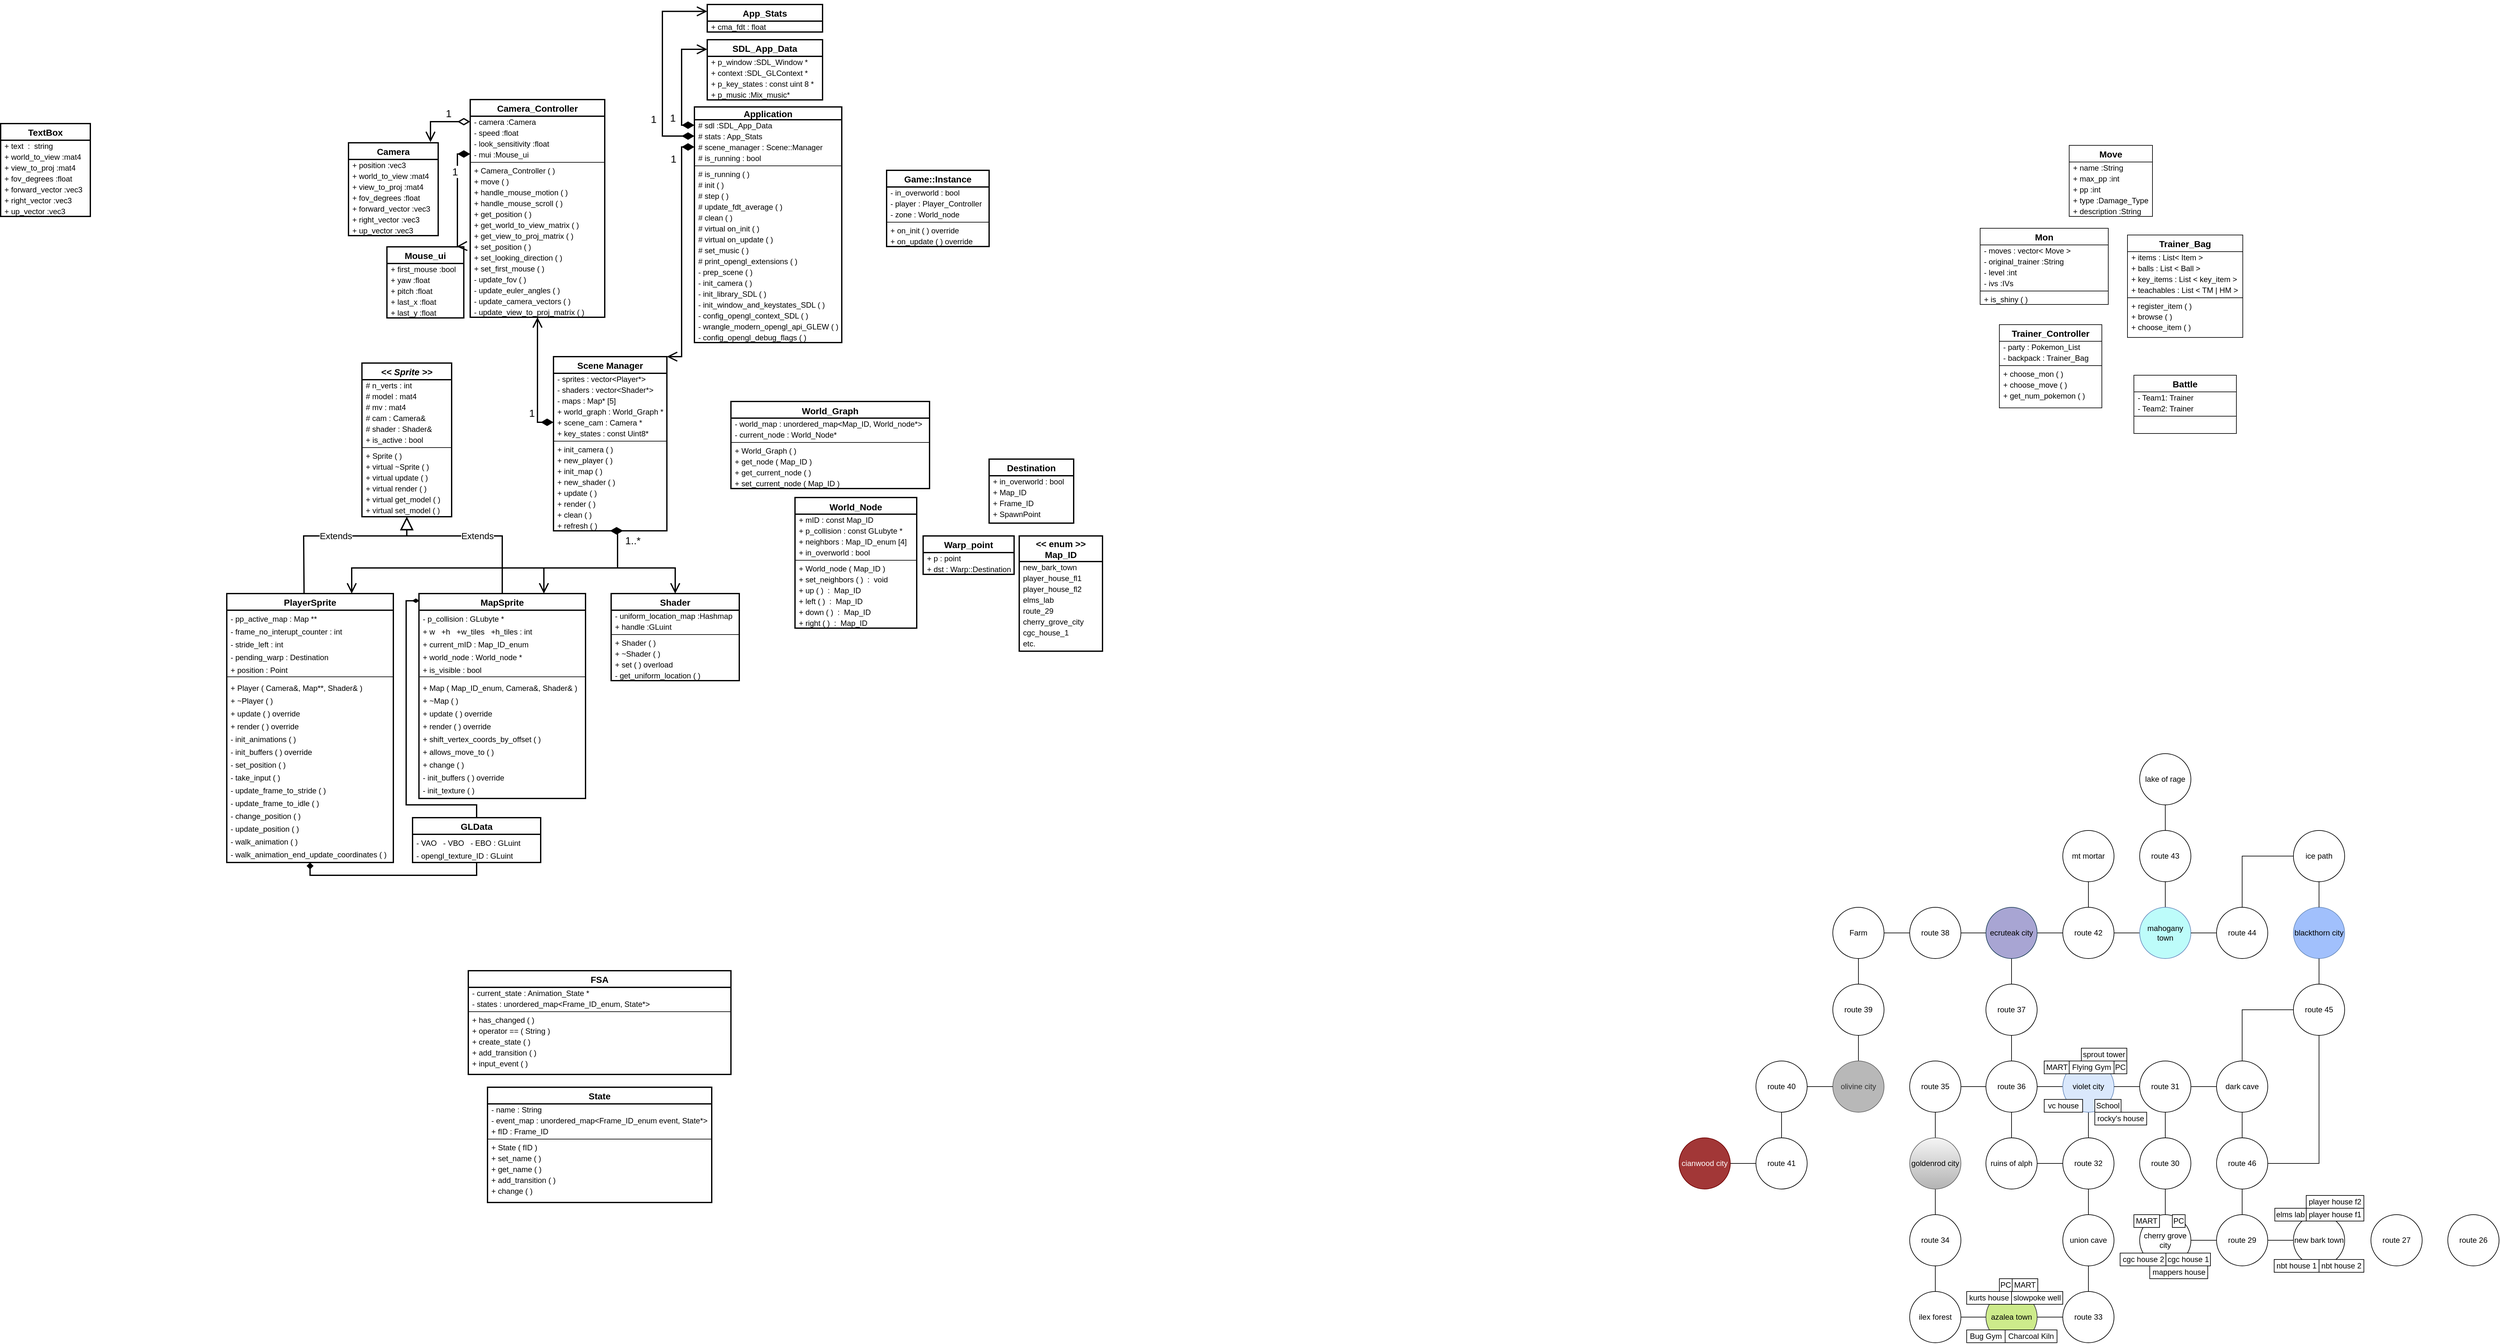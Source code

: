 <mxfile version="16.0.0" type="device"><diagram id="C5RBs43oDa-KdzZeNtuy" name="Page-1"><mxGraphModel dx="2756" dy="2034" grid="1" gridSize="10" guides="1" tooltips="1" connect="1" arrows="1" fold="1" page="1" pageScale="1" pageWidth="827" pageHeight="1169" background="#ffffff" math="0" shadow="0"><root><mxCell id="WIyWlLk6GJQsqaUBKTNV-0"/><mxCell id="WIyWlLk6GJQsqaUBKTNV-1" parent="WIyWlLk6GJQsqaUBKTNV-0"/><mxCell id="zkfFHV4jXpPFQw0GAbJ--0" value="PlayerSprite" style="swimlane;fontStyle=1;align=center;verticalAlign=middle;childLayout=stackLayout;horizontal=1;startSize=26;horizontalStack=0;resizeParent=1;resizeLast=0;collapsible=1;marginBottom=0;rounded=0;shadow=0;strokeWidth=2;fontSize=14;" parent="WIyWlLk6GJQsqaUBKTNV-1" vertex="1"><mxGeometry x="-827" y="30" width="260" height="420" as="geometry"><mxRectangle x="230" y="140" width="160" height="26" as="alternateBounds"/></mxGeometry></mxCell><mxCell id="zkfFHV4jXpPFQw0GAbJ--3" value="- pp_active_map : Map **" style="text;align=left;verticalAlign=top;spacingLeft=4;spacingRight=4;overflow=hidden;rotatable=0;points=[[0,0.5],[1,0.5]];portConstraint=eastwest;rounded=0;shadow=0;html=0;fontStyle=0;" parent="zkfFHV4jXpPFQw0GAbJ--0" vertex="1"><mxGeometry y="26" width="260" height="20" as="geometry"/></mxCell><mxCell id="H-kcuTQwobJAQm0FvYez-4" value="- frame_no_interupt_counter : int" style="text;align=left;verticalAlign=top;spacingLeft=4;spacingRight=4;overflow=hidden;rotatable=0;points=[[0,0.5],[1,0.5]];portConstraint=eastwest;rounded=0;shadow=0;html=0;fontStyle=0;" parent="zkfFHV4jXpPFQw0GAbJ--0" vertex="1"><mxGeometry y="46" width="260" height="20" as="geometry"/></mxCell><mxCell id="H-kcuTQwobJAQm0FvYez-5" value="- stride_left : int" style="text;align=left;verticalAlign=top;spacingLeft=4;spacingRight=4;overflow=hidden;rotatable=0;points=[[0,0.5],[1,0.5]];portConstraint=eastwest;rounded=0;shadow=0;html=0;fontStyle=0;" parent="zkfFHV4jXpPFQw0GAbJ--0" vertex="1"><mxGeometry y="66" width="260" height="20" as="geometry"/></mxCell><mxCell id="zkfFHV4jXpPFQw0GAbJ--5" value="- pending_warp : Destination" style="text;align=left;verticalAlign=top;spacingLeft=4;spacingRight=4;overflow=hidden;rotatable=0;points=[[0,0.5],[1,0.5]];portConstraint=eastwest;fontStyle=0;" parent="zkfFHV4jXpPFQw0GAbJ--0" vertex="1"><mxGeometry y="86" width="260" height="20" as="geometry"/></mxCell><mxCell id="H-kcuTQwobJAQm0FvYez-6" value="+ position : Point " style="text;align=left;verticalAlign=top;spacingLeft=4;spacingRight=4;overflow=hidden;rotatable=0;points=[[0,0.5],[1,0.5]];portConstraint=eastwest;fontStyle=0;" parent="zkfFHV4jXpPFQw0GAbJ--0" vertex="1"><mxGeometry y="106" width="260" height="20" as="geometry"/></mxCell><mxCell id="zkfFHV4jXpPFQw0GAbJ--4" value="" style="line;html=1;strokeWidth=1;align=left;verticalAlign=middle;spacingTop=-1;spacingLeft=3;spacingRight=3;rotatable=0;labelPosition=right;points=[];portConstraint=eastwest;" parent="zkfFHV4jXpPFQw0GAbJ--0" vertex="1"><mxGeometry y="126" width="260" height="8" as="geometry"/></mxCell><mxCell id="H-kcuTQwobJAQm0FvYez-9" value="+ Player ( Camera&amp;, Map**, Shader&amp; ) " style="text;align=left;verticalAlign=top;spacingLeft=4;spacingRight=4;overflow=hidden;rotatable=0;points=[[0,0.5],[1,0.5]];portConstraint=eastwest;fontStyle=0;" parent="zkfFHV4jXpPFQw0GAbJ--0" vertex="1"><mxGeometry y="134" width="260" height="20" as="geometry"/></mxCell><mxCell id="H-kcuTQwobJAQm0FvYez-10" value="+ ~Player ( )" style="text;align=left;verticalAlign=top;spacingLeft=4;spacingRight=4;overflow=hidden;rotatable=0;points=[[0,0.5],[1,0.5]];portConstraint=eastwest;fontStyle=0;" parent="zkfFHV4jXpPFQw0GAbJ--0" vertex="1"><mxGeometry y="154" width="260" height="20" as="geometry"/></mxCell><mxCell id="H-kcuTQwobJAQm0FvYez-15" value="+ update ( ) override" style="text;align=left;verticalAlign=top;spacingLeft=4;spacingRight=4;overflow=hidden;rotatable=0;points=[[0,0.5],[1,0.5]];portConstraint=eastwest;fontStyle=0;" parent="zkfFHV4jXpPFQw0GAbJ--0" vertex="1"><mxGeometry y="174" width="260" height="20" as="geometry"/></mxCell><mxCell id="H-kcuTQwobJAQm0FvYez-16" value="+ render ( ) override" style="text;align=left;verticalAlign=top;spacingLeft=4;spacingRight=4;overflow=hidden;rotatable=0;points=[[0,0.5],[1,0.5]];portConstraint=eastwest;fontStyle=0;" parent="zkfFHV4jXpPFQw0GAbJ--0" vertex="1"><mxGeometry y="194" width="260" height="20" as="geometry"/></mxCell><mxCell id="H-kcuTQwobJAQm0FvYez-13" value="- init_animations ( )" style="text;align=left;verticalAlign=top;spacingLeft=4;spacingRight=4;overflow=hidden;rotatable=0;points=[[0,0.5],[1,0.5]];portConstraint=eastwest;fontStyle=0;" parent="zkfFHV4jXpPFQw0GAbJ--0" vertex="1"><mxGeometry y="214" width="260" height="20" as="geometry"/></mxCell><mxCell id="H-kcuTQwobJAQm0FvYez-14" value="- init_buffers ( ) override" style="text;align=left;verticalAlign=top;spacingLeft=4;spacingRight=4;overflow=hidden;rotatable=0;points=[[0,0.5],[1,0.5]];portConstraint=eastwest;fontStyle=0;" parent="zkfFHV4jXpPFQw0GAbJ--0" vertex="1"><mxGeometry y="234" width="260" height="20" as="geometry"/></mxCell><mxCell id="H-kcuTQwobJAQm0FvYez-17" value="- set_position ( )" style="text;align=left;verticalAlign=top;spacingLeft=4;spacingRight=4;overflow=hidden;rotatable=0;points=[[0,0.5],[1,0.5]];portConstraint=eastwest;fontStyle=0;" parent="zkfFHV4jXpPFQw0GAbJ--0" vertex="1"><mxGeometry y="254" width="260" height="20" as="geometry"/></mxCell><mxCell id="H-kcuTQwobJAQm0FvYez-18" value="- take_input ( )" style="text;align=left;verticalAlign=top;spacingLeft=4;spacingRight=4;overflow=hidden;rotatable=0;points=[[0,0.5],[1,0.5]];portConstraint=eastwest;fontStyle=0;" parent="zkfFHV4jXpPFQw0GAbJ--0" vertex="1"><mxGeometry y="274" width="260" height="20" as="geometry"/></mxCell><mxCell id="H-kcuTQwobJAQm0FvYez-19" value="- update_frame_to_stride ( )" style="text;align=left;verticalAlign=top;spacingLeft=4;spacingRight=4;overflow=hidden;rotatable=0;points=[[0,0.5],[1,0.5]];portConstraint=eastwest;fontStyle=0;" parent="zkfFHV4jXpPFQw0GAbJ--0" vertex="1"><mxGeometry y="294" width="260" height="20" as="geometry"/></mxCell><mxCell id="H-kcuTQwobJAQm0FvYez-20" value="- update_frame_to_idle ( )" style="text;align=left;verticalAlign=top;spacingLeft=4;spacingRight=4;overflow=hidden;rotatable=0;points=[[0,0.5],[1,0.5]];portConstraint=eastwest;fontStyle=0;" parent="zkfFHV4jXpPFQw0GAbJ--0" vertex="1"><mxGeometry y="314" width="260" height="20" as="geometry"/></mxCell><mxCell id="H-kcuTQwobJAQm0FvYez-21" value="- change_position ( )" style="text;align=left;verticalAlign=top;spacingLeft=4;spacingRight=4;overflow=hidden;rotatable=0;points=[[0,0.5],[1,0.5]];portConstraint=eastwest;fontStyle=0;" parent="zkfFHV4jXpPFQw0GAbJ--0" vertex="1"><mxGeometry y="334" width="260" height="20" as="geometry"/></mxCell><mxCell id="H-kcuTQwobJAQm0FvYez-22" value="- update_position ( )" style="text;align=left;verticalAlign=top;spacingLeft=4;spacingRight=4;overflow=hidden;rotatable=0;points=[[0,0.5],[1,0.5]];portConstraint=eastwest;fontStyle=0;" parent="zkfFHV4jXpPFQw0GAbJ--0" vertex="1"><mxGeometry y="354" width="260" height="20" as="geometry"/></mxCell><mxCell id="H-kcuTQwobJAQm0FvYez-23" value="- walk_animation ( )" style="text;align=left;verticalAlign=top;spacingLeft=4;spacingRight=4;overflow=hidden;rotatable=0;points=[[0,0.5],[1,0.5]];portConstraint=eastwest;fontStyle=0;" parent="zkfFHV4jXpPFQw0GAbJ--0" vertex="1"><mxGeometry y="374" width="260" height="20" as="geometry"/></mxCell><mxCell id="H-kcuTQwobJAQm0FvYez-24" value="- walk_animation_end_update_coordinates ( )" style="text;align=left;verticalAlign=top;spacingLeft=4;spacingRight=4;overflow=hidden;rotatable=0;points=[[0,0.5],[1,0.5]];portConstraint=eastwest;fontStyle=0;" parent="zkfFHV4jXpPFQw0GAbJ--0" vertex="1"><mxGeometry y="394" width="260" height="20" as="geometry"/></mxCell><mxCell id="zkfFHV4jXpPFQw0GAbJ--17" value="Scene Manager" style="swimlane;fontStyle=1;align=center;verticalAlign=middle;childLayout=stackLayout;horizontal=1;startSize=26;horizontalStack=0;resizeParent=1;resizeLast=0;collapsible=1;marginBottom=0;rounded=0;shadow=0;strokeWidth=2;fontSize=14;" parent="WIyWlLk6GJQsqaUBKTNV-1" vertex="1"><mxGeometry x="-317" y="-340" width="177" height="272" as="geometry"><mxRectangle x="550" y="140" width="160" height="26" as="alternateBounds"/></mxGeometry></mxCell><mxCell id="zkfFHV4jXpPFQw0GAbJ--18" value="- sprites : vector&lt;Player*&gt;" style="text;align=left;verticalAlign=middle;spacingLeft=4;spacingRight=4;overflow=hidden;rotatable=0;points=[[0,0.5],[1,0.5]];portConstraint=eastwest;fontStyle=0;" parent="zkfFHV4jXpPFQw0GAbJ--17" vertex="1"><mxGeometry y="26" width="177" height="17" as="geometry"/></mxCell><mxCell id="zkfFHV4jXpPFQw0GAbJ--20" value="- shaders : vector&lt;Shader*&gt;" style="text;align=left;verticalAlign=middle;spacingLeft=4;spacingRight=4;overflow=hidden;rotatable=0;points=[[0,0.5],[1,0.5]];portConstraint=eastwest;rounded=0;shadow=0;html=0;fontStyle=0;" parent="zkfFHV4jXpPFQw0GAbJ--17" vertex="1"><mxGeometry y="43" width="177" height="17" as="geometry"/></mxCell><mxCell id="zkfFHV4jXpPFQw0GAbJ--19" value="- maps : Map* [5]" style="text;align=left;verticalAlign=middle;spacingLeft=4;spacingRight=4;overflow=hidden;rotatable=0;points=[[0,0.5],[1,0.5]];portConstraint=eastwest;rounded=0;shadow=0;html=0;fontStyle=0;" parent="zkfFHV4jXpPFQw0GAbJ--17" vertex="1"><mxGeometry y="60" width="177" height="17" as="geometry"/></mxCell><mxCell id="Yr0I7_DYCiGAU7oiJ1rn-9" value="+ world_graph : World_Graph *" style="text;align=left;verticalAlign=middle;spacingLeft=4;spacingRight=4;overflow=hidden;rotatable=0;points=[[0,0.5],[1,0.5]];portConstraint=eastwest;rounded=0;shadow=0;html=0;fontStyle=0;" parent="zkfFHV4jXpPFQw0GAbJ--17" vertex="1"><mxGeometry y="77" width="177" height="17" as="geometry"/></mxCell><mxCell id="zkfFHV4jXpPFQw0GAbJ--21" value="+ scene_cam : Camera * " style="text;align=left;verticalAlign=middle;spacingLeft=4;spacingRight=4;overflow=hidden;rotatable=0;points=[[0,0.5],[1,0.5]];portConstraint=eastwest;rounded=0;shadow=0;html=0;fontStyle=0;" parent="zkfFHV4jXpPFQw0GAbJ--17" vertex="1"><mxGeometry y="94" width="177" height="17" as="geometry"/></mxCell><mxCell id="zkfFHV4jXpPFQw0GAbJ--22" value="+ key_states : const Uint8*" style="text;align=left;verticalAlign=middle;spacingLeft=4;spacingRight=4;overflow=hidden;rotatable=0;points=[[0,0.5],[1,0.5]];portConstraint=eastwest;rounded=0;shadow=0;html=0;fontStyle=0;" parent="zkfFHV4jXpPFQw0GAbJ--17" vertex="1"><mxGeometry y="111" width="177" height="17" as="geometry"/></mxCell><mxCell id="zkfFHV4jXpPFQw0GAbJ--23" value="" style="line;html=1;strokeWidth=1;align=left;verticalAlign=middle;spacingTop=-1;spacingLeft=3;spacingRight=3;rotatable=0;labelPosition=right;points=[];portConstraint=eastwest;" parent="zkfFHV4jXpPFQw0GAbJ--17" vertex="1"><mxGeometry y="128" width="177" height="8" as="geometry"/></mxCell><mxCell id="zkfFHV4jXpPFQw0GAbJ--24" value="+ init_camera ( )" style="text;align=left;verticalAlign=middle;spacingLeft=4;spacingRight=4;overflow=hidden;rotatable=0;points=[[0,0.5],[1,0.5]];portConstraint=eastwest;fontStyle=0;" parent="zkfFHV4jXpPFQw0GAbJ--17" vertex="1"><mxGeometry y="136" width="177" height="17" as="geometry"/></mxCell><mxCell id="zkfFHV4jXpPFQw0GAbJ--25" value="+ new_player ( )" style="text;align=left;verticalAlign=middle;spacingLeft=4;spacingRight=4;overflow=hidden;rotatable=0;points=[[0,0.5],[1,0.5]];portConstraint=eastwest;fontStyle=0;" parent="zkfFHV4jXpPFQw0GAbJ--17" vertex="1"><mxGeometry y="153" width="177" height="17" as="geometry"/></mxCell><mxCell id="H-kcuTQwobJAQm0FvYez-26" value="+ init_map ( )" style="text;align=left;verticalAlign=middle;spacingLeft=4;spacingRight=4;overflow=hidden;rotatable=0;points=[[0,0.5],[1,0.5]];portConstraint=eastwest;fontStyle=0;" parent="zkfFHV4jXpPFQw0GAbJ--17" vertex="1"><mxGeometry y="170" width="177" height="17" as="geometry"/></mxCell><mxCell id="H-kcuTQwobJAQm0FvYez-27" value="+ new_shader ( )" style="text;align=left;verticalAlign=middle;spacingLeft=4;spacingRight=4;overflow=hidden;rotatable=0;points=[[0,0.5],[1,0.5]];portConstraint=eastwest;fontStyle=0;" parent="zkfFHV4jXpPFQw0GAbJ--17" vertex="1"><mxGeometry y="187" width="177" height="17" as="geometry"/></mxCell><mxCell id="H-kcuTQwobJAQm0FvYez-28" value="+ update ( )" style="text;align=left;verticalAlign=middle;spacingLeft=4;spacingRight=4;overflow=hidden;rotatable=0;points=[[0,0.5],[1,0.5]];portConstraint=eastwest;fontStyle=0;" parent="zkfFHV4jXpPFQw0GAbJ--17" vertex="1"><mxGeometry y="204" width="177" height="17" as="geometry"/></mxCell><mxCell id="H-kcuTQwobJAQm0FvYez-29" value="+ render ( )" style="text;align=left;verticalAlign=middle;spacingLeft=4;spacingRight=4;overflow=hidden;rotatable=0;points=[[0,0.5],[1,0.5]];portConstraint=eastwest;fontStyle=0;" parent="zkfFHV4jXpPFQw0GAbJ--17" vertex="1"><mxGeometry y="221" width="177" height="17" as="geometry"/></mxCell><mxCell id="H-kcuTQwobJAQm0FvYez-30" value="+ clean ( )" style="text;align=left;verticalAlign=middle;spacingLeft=4;spacingRight=4;overflow=hidden;rotatable=0;points=[[0,0.5],[1,0.5]];portConstraint=eastwest;fontStyle=0;" parent="zkfFHV4jXpPFQw0GAbJ--17" vertex="1"><mxGeometry y="238" width="177" height="17" as="geometry"/></mxCell><mxCell id="H-kcuTQwobJAQm0FvYez-31" value="+ refresh ( )" style="text;align=left;verticalAlign=middle;spacingLeft=4;spacingRight=4;overflow=hidden;rotatable=0;points=[[0,0.5],[1,0.5]];portConstraint=eastwest;fontStyle=0;" parent="zkfFHV4jXpPFQw0GAbJ--17" vertex="1"><mxGeometry y="255" width="177" height="17" as="geometry"/></mxCell><mxCell id="H-kcuTQwobJAQm0FvYez-32" value="MapSprite" style="swimlane;fontStyle=1;align=center;verticalAlign=middle;childLayout=stackLayout;horizontal=1;startSize=26;horizontalStack=0;resizeParent=1;resizeLast=0;collapsible=1;marginBottom=0;rounded=0;shadow=0;strokeWidth=2;fontSize=14;" parent="WIyWlLk6GJQsqaUBKTNV-1" vertex="1"><mxGeometry x="-527" y="30" width="260" height="320" as="geometry"><mxRectangle x="230" y="140" width="160" height="26" as="alternateBounds"/></mxGeometry></mxCell><mxCell id="H-kcuTQwobJAQm0FvYez-35" value="- p_collision : GLubyte *" style="text;align=left;verticalAlign=top;spacingLeft=4;spacingRight=4;overflow=hidden;rotatable=0;points=[[0,0.5],[1,0.5]];portConstraint=eastwest;rounded=0;shadow=0;html=0;fontStyle=0;" parent="H-kcuTQwobJAQm0FvYez-32" vertex="1"><mxGeometry y="26" width="260" height="20" as="geometry"/></mxCell><mxCell id="H-kcuTQwobJAQm0FvYez-36" value="+ w   +h   +w_tiles   +h_tiles : int" style="text;align=left;verticalAlign=top;spacingLeft=4;spacingRight=4;overflow=hidden;rotatable=0;points=[[0,0.5],[1,0.5]];portConstraint=eastwest;rounded=0;shadow=0;html=0;fontStyle=0;" parent="H-kcuTQwobJAQm0FvYez-32" vertex="1"><mxGeometry y="46" width="260" height="20" as="geometry"/></mxCell><mxCell id="H-kcuTQwobJAQm0FvYez-37" value="+ current_mID : Map_ID_enum" style="text;align=left;verticalAlign=top;spacingLeft=4;spacingRight=4;overflow=hidden;rotatable=0;points=[[0,0.5],[1,0.5]];portConstraint=eastwest;rounded=0;shadow=0;html=0;fontStyle=0;" parent="H-kcuTQwobJAQm0FvYez-32" vertex="1"><mxGeometry y="66" width="260" height="20" as="geometry"/></mxCell><mxCell id="H-kcuTQwobJAQm0FvYez-38" value="+ world_node : World_node *" style="text;align=left;verticalAlign=top;spacingLeft=4;spacingRight=4;overflow=hidden;rotatable=0;points=[[0,0.5],[1,0.5]];portConstraint=eastwest;fontStyle=0;" parent="H-kcuTQwobJAQm0FvYez-32" vertex="1"><mxGeometry y="86" width="260" height="20" as="geometry"/></mxCell><mxCell id="H-kcuTQwobJAQm0FvYez-39" value="+ is_visible : bool" style="text;align=left;verticalAlign=top;spacingLeft=4;spacingRight=4;overflow=hidden;rotatable=0;points=[[0,0.5],[1,0.5]];portConstraint=eastwest;fontStyle=0;" parent="H-kcuTQwobJAQm0FvYez-32" vertex="1"><mxGeometry y="106" width="260" height="20" as="geometry"/></mxCell><mxCell id="H-kcuTQwobJAQm0FvYez-40" value="" style="line;html=1;strokeWidth=1;align=left;verticalAlign=middle;spacingTop=-1;spacingLeft=3;spacingRight=3;rotatable=0;labelPosition=right;points=[];portConstraint=eastwest;" parent="H-kcuTQwobJAQm0FvYez-32" vertex="1"><mxGeometry y="126" width="260" height="8" as="geometry"/></mxCell><mxCell id="H-kcuTQwobJAQm0FvYez-41" value="+ Map ( Map_ID_enum, Camera&amp;, Shader&amp; ) " style="text;align=left;verticalAlign=top;spacingLeft=4;spacingRight=4;overflow=hidden;rotatable=0;points=[[0,0.5],[1,0.5]];portConstraint=eastwest;fontStyle=0;" parent="H-kcuTQwobJAQm0FvYez-32" vertex="1"><mxGeometry y="134" width="260" height="20" as="geometry"/></mxCell><mxCell id="H-kcuTQwobJAQm0FvYez-42" value="+ ~Map ( )" style="text;align=left;verticalAlign=top;spacingLeft=4;spacingRight=4;overflow=hidden;rotatable=0;points=[[0,0.5],[1,0.5]];portConstraint=eastwest;fontStyle=0;" parent="H-kcuTQwobJAQm0FvYez-32" vertex="1"><mxGeometry y="154" width="260" height="20" as="geometry"/></mxCell><mxCell id="H-kcuTQwobJAQm0FvYez-43" value="+ update ( ) override" style="text;align=left;verticalAlign=top;spacingLeft=4;spacingRight=4;overflow=hidden;rotatable=0;points=[[0,0.5],[1,0.5]];portConstraint=eastwest;fontStyle=0;" parent="H-kcuTQwobJAQm0FvYez-32" vertex="1"><mxGeometry y="174" width="260" height="20" as="geometry"/></mxCell><mxCell id="H-kcuTQwobJAQm0FvYez-44" value="+ render ( ) override" style="text;align=left;verticalAlign=top;spacingLeft=4;spacingRight=4;overflow=hidden;rotatable=0;points=[[0,0.5],[1,0.5]];portConstraint=eastwest;fontStyle=0;" parent="H-kcuTQwobJAQm0FvYez-32" vertex="1"><mxGeometry y="194" width="260" height="20" as="geometry"/></mxCell><mxCell id="H-kcuTQwobJAQm0FvYez-47" value="+ shift_vertex_coords_by_offset ( )" style="text;align=left;verticalAlign=top;spacingLeft=4;spacingRight=4;overflow=hidden;rotatable=0;points=[[0,0.5],[1,0.5]];portConstraint=eastwest;fontStyle=0;" parent="H-kcuTQwobJAQm0FvYez-32" vertex="1"><mxGeometry y="214" width="260" height="20" as="geometry"/></mxCell><mxCell id="H-kcuTQwobJAQm0FvYez-48" value="+ allows_move_to ( )" style="text;align=left;verticalAlign=top;spacingLeft=4;spacingRight=4;overflow=hidden;rotatable=0;points=[[0,0.5],[1,0.5]];portConstraint=eastwest;fontStyle=0;" parent="H-kcuTQwobJAQm0FvYez-32" vertex="1"><mxGeometry y="234" width="260" height="20" as="geometry"/></mxCell><mxCell id="H-kcuTQwobJAQm0FvYez-49" value="+ change ( )" style="text;align=left;verticalAlign=top;spacingLeft=4;spacingRight=4;overflow=hidden;rotatable=0;points=[[0,0.5],[1,0.5]];portConstraint=eastwest;fontStyle=0;" parent="H-kcuTQwobJAQm0FvYez-32" vertex="1"><mxGeometry y="254" width="260" height="20" as="geometry"/></mxCell><mxCell id="H-kcuTQwobJAQm0FvYez-46" value="- init_buffers ( ) override" style="text;align=left;verticalAlign=top;spacingLeft=4;spacingRight=4;overflow=hidden;rotatable=0;points=[[0,0.5],[1,0.5]];portConstraint=eastwest;fontStyle=0;" parent="H-kcuTQwobJAQm0FvYez-32" vertex="1"><mxGeometry y="274" width="260" height="20" as="geometry"/></mxCell><mxCell id="H-kcuTQwobJAQm0FvYez-45" value="- init_texture ( )" style="text;align=left;verticalAlign=top;spacingLeft=4;spacingRight=4;overflow=hidden;rotatable=0;points=[[0,0.5],[1,0.5]];portConstraint=eastwest;fontStyle=0;" parent="H-kcuTQwobJAQm0FvYez-32" vertex="1"><mxGeometry y="294" width="260" height="20" as="geometry"/></mxCell><mxCell id="H-kcuTQwobJAQm0FvYez-57" value="&lt;&lt; Sprite &gt;&gt;" style="swimlane;fontStyle=3;align=center;verticalAlign=middle;childLayout=stackLayout;horizontal=1;startSize=26;horizontalStack=0;resizeParent=1;resizeLast=0;collapsible=1;marginBottom=0;rounded=0;shadow=0;strokeWidth=2;fontSize=14;" parent="WIyWlLk6GJQsqaUBKTNV-1" vertex="1"><mxGeometry x="-616" y="-330" width="140" height="240" as="geometry"><mxRectangle x="230" y="140" width="160" height="26" as="alternateBounds"/></mxGeometry></mxCell><mxCell id="H-kcuTQwobJAQm0FvYez-58" value="# n_verts : int" style="text;align=left;verticalAlign=middle;spacingLeft=4;spacingRight=4;overflow=hidden;rotatable=0;points=[[0,0.5],[1,0.5]];portConstraint=eastwest;fontStyle=0;" parent="H-kcuTQwobJAQm0FvYez-57" vertex="1"><mxGeometry y="26" width="140" height="17" as="geometry"/></mxCell><mxCell id="H-kcuTQwobJAQm0FvYez-59" value="# model : mat4" style="text;align=left;verticalAlign=middle;spacingLeft=4;spacingRight=4;overflow=hidden;rotatable=0;points=[[0,0.5],[1,0.5]];portConstraint=eastwest;rounded=0;shadow=0;html=0;fontStyle=0;" parent="H-kcuTQwobJAQm0FvYez-57" vertex="1"><mxGeometry y="43" width="140" height="17" as="geometry"/></mxCell><mxCell id="H-kcuTQwobJAQm0FvYez-60" value="# mv : mat4" style="text;align=left;verticalAlign=middle;spacingLeft=4;spacingRight=4;overflow=hidden;rotatable=0;points=[[0,0.5],[1,0.5]];portConstraint=eastwest;rounded=0;shadow=0;html=0;fontStyle=0;" parent="H-kcuTQwobJAQm0FvYez-57" vertex="1"><mxGeometry y="60" width="140" height="17" as="geometry"/></mxCell><mxCell id="H-kcuTQwobJAQm0FvYez-61" value="# cam : Camera&amp;" style="text;align=left;verticalAlign=middle;spacingLeft=4;spacingRight=4;overflow=hidden;rotatable=0;points=[[0,0.5],[1,0.5]];portConstraint=eastwest;rounded=0;shadow=0;html=0;fontStyle=0;" parent="H-kcuTQwobJAQm0FvYez-57" vertex="1"><mxGeometry y="77" width="140" height="17" as="geometry"/></mxCell><mxCell id="H-kcuTQwobJAQm0FvYez-62" value="# shader : Shader&amp;" style="text;align=left;verticalAlign=middle;spacingLeft=4;spacingRight=4;overflow=hidden;rotatable=0;points=[[0,0.5],[1,0.5]];portConstraint=eastwest;rounded=0;shadow=0;html=0;fontStyle=0;" parent="H-kcuTQwobJAQm0FvYez-57" vertex="1"><mxGeometry y="94" width="140" height="17" as="geometry"/></mxCell><mxCell id="H-kcuTQwobJAQm0FvYez-63" value="+ is_active : bool" style="text;align=left;verticalAlign=middle;spacingLeft=4;spacingRight=4;overflow=hidden;rotatable=0;points=[[0,0.5],[1,0.5]];portConstraint=eastwest;fontStyle=0;" parent="H-kcuTQwobJAQm0FvYez-57" vertex="1"><mxGeometry y="111" width="140" height="17" as="geometry"/></mxCell><mxCell id="H-kcuTQwobJAQm0FvYez-65" value="" style="line;html=1;strokeWidth=1;align=left;verticalAlign=middle;spacingTop=-1;spacingLeft=3;spacingRight=3;rotatable=0;labelPosition=right;points=[];portConstraint=eastwest;" parent="H-kcuTQwobJAQm0FvYez-57" vertex="1"><mxGeometry y="128" width="140" height="8" as="geometry"/></mxCell><mxCell id="H-kcuTQwobJAQm0FvYez-66" value="+ Sprite ( ) " style="text;align=left;verticalAlign=middle;spacingLeft=4;spacingRight=4;overflow=hidden;rotatable=0;points=[[0,0.5],[1,0.5]];portConstraint=eastwest;fontStyle=0;" parent="H-kcuTQwobJAQm0FvYez-57" vertex="1"><mxGeometry y="136" width="140" height="17" as="geometry"/></mxCell><mxCell id="H-kcuTQwobJAQm0FvYez-67" value="+ virtual ~Sprite ( )" style="text;align=left;verticalAlign=middle;spacingLeft=4;spacingRight=4;overflow=hidden;rotatable=0;points=[[0,0.5],[1,0.5]];portConstraint=eastwest;fontStyle=0;" parent="H-kcuTQwobJAQm0FvYez-57" vertex="1"><mxGeometry y="153" width="140" height="17" as="geometry"/></mxCell><mxCell id="H-kcuTQwobJAQm0FvYez-68" value="+ virtual update ( )" style="text;align=left;verticalAlign=middle;spacingLeft=4;spacingRight=4;overflow=hidden;rotatable=0;points=[[0,0.5],[1,0.5]];portConstraint=eastwest;fontStyle=0;fontSize=12;" parent="H-kcuTQwobJAQm0FvYez-57" vertex="1"><mxGeometry y="170" width="140" height="17" as="geometry"/></mxCell><mxCell id="H-kcuTQwobJAQm0FvYez-69" value="+ virtual render ( )" style="text;align=left;verticalAlign=middle;spacingLeft=4;spacingRight=4;overflow=hidden;rotatable=0;points=[[0,0.5],[1,0.5]];portConstraint=eastwest;fontStyle=0;" parent="H-kcuTQwobJAQm0FvYez-57" vertex="1"><mxGeometry y="187" width="140" height="17" as="geometry"/></mxCell><mxCell id="H-kcuTQwobJAQm0FvYez-70" value="+ virtual get_model ( )" style="text;align=left;verticalAlign=middle;spacingLeft=4;spacingRight=4;overflow=hidden;rotatable=0;points=[[0,0.5],[1,0.5]];portConstraint=eastwest;fontStyle=0;" parent="H-kcuTQwobJAQm0FvYez-57" vertex="1"><mxGeometry y="204" width="140" height="17" as="geometry"/></mxCell><mxCell id="H-kcuTQwobJAQm0FvYez-71" value="+ virtual set_model ( )" style="text;align=left;verticalAlign=middle;spacingLeft=4;spacingRight=4;overflow=hidden;rotatable=0;points=[[0,0.5],[1,0.5]];portConstraint=eastwest;fontStyle=0;" parent="H-kcuTQwobJAQm0FvYez-57" vertex="1"><mxGeometry y="221" width="140" height="17" as="geometry"/></mxCell><mxCell id="H-kcuTQwobJAQm0FvYez-77" value="Application" style="swimlane;fontStyle=1;align=center;verticalAlign=middle;childLayout=stackLayout;horizontal=1;startSize=20;horizontalStack=0;resizeParent=1;resizeLast=0;collapsible=1;marginBottom=0;rounded=0;shadow=0;strokeWidth=2;fontSize=14;" parent="WIyWlLk6GJQsqaUBKTNV-1" vertex="1"><mxGeometry x="-97" y="-730" width="230" height="368" as="geometry"><mxRectangle x="230" y="140" width="160" height="26" as="alternateBounds"/></mxGeometry></mxCell><mxCell id="H-kcuTQwobJAQm0FvYez-78" value="# sdl :SDL_App_Data" style="text;align=left;verticalAlign=middle;spacingLeft=4;spacingRight=4;overflow=hidden;rotatable=0;points=[[0,0.5],[1,0.5]];portConstraint=eastwest;fontStyle=0;" parent="H-kcuTQwobJAQm0FvYez-77" vertex="1"><mxGeometry y="20" width="230" height="17" as="geometry"/></mxCell><mxCell id="Yr0I7_DYCiGAU7oiJ1rn-1" value="# stats : App_Stats" style="text;align=left;verticalAlign=middle;spacingLeft=4;spacingRight=4;overflow=hidden;rotatable=0;points=[[0,0.5],[1,0.5]];portConstraint=eastwest;fontStyle=0;" parent="H-kcuTQwobJAQm0FvYez-77" vertex="1"><mxGeometry y="37" width="230" height="17" as="geometry"/></mxCell><mxCell id="H-kcuTQwobJAQm0FvYez-83" value="# scene_manager : Scene::Manager" style="text;align=left;verticalAlign=middle;spacingLeft=4;spacingRight=4;overflow=hidden;rotatable=0;points=[[0,0.5],[1,0.5]];portConstraint=eastwest;fontStyle=0;" parent="H-kcuTQwobJAQm0FvYez-77" vertex="1"><mxGeometry y="54" width="230" height="17" as="geometry"/></mxCell><mxCell id="H-kcuTQwobJAQm0FvYez-82" value="# is_running : bool" style="text;align=left;verticalAlign=middle;spacingLeft=4;spacingRight=4;overflow=hidden;rotatable=0;points=[[0,0.5],[1,0.5]];portConstraint=eastwest;rounded=0;shadow=0;html=0;fontStyle=0;" parent="H-kcuTQwobJAQm0FvYez-77" vertex="1"><mxGeometry y="71" width="230" height="17" as="geometry"/></mxCell><mxCell id="H-kcuTQwobJAQm0FvYez-85" value="" style="line;html=1;strokeWidth=1;align=left;verticalAlign=middle;spacingTop=-1;spacingLeft=3;spacingRight=3;rotatable=0;labelPosition=right;points=[];portConstraint=eastwest;" parent="H-kcuTQwobJAQm0FvYez-77" vertex="1"><mxGeometry y="88" width="230" height="8" as="geometry"/></mxCell><mxCell id="H-kcuTQwobJAQm0FvYez-91" value="# is_running ( )" style="text;align=left;verticalAlign=middle;spacingLeft=4;spacingRight=4;overflow=hidden;rotatable=0;points=[[0,0.5],[1,0.5]];portConstraint=eastwest;fontStyle=0;" parent="H-kcuTQwobJAQm0FvYez-77" vertex="1"><mxGeometry y="96" width="230" height="17" as="geometry"/></mxCell><mxCell id="H-kcuTQwobJAQm0FvYez-86" value="# init ( )" style="text;align=left;verticalAlign=middle;spacingLeft=4;spacingRight=4;overflow=hidden;rotatable=0;points=[[0,0.5],[1,0.5]];portConstraint=eastwest;fontStyle=0;" parent="H-kcuTQwobJAQm0FvYez-77" vertex="1"><mxGeometry y="113" width="230" height="17" as="geometry"/></mxCell><mxCell id="H-kcuTQwobJAQm0FvYez-87" value="# step ( )" style="text;align=left;verticalAlign=middle;spacingLeft=4;spacingRight=4;overflow=hidden;rotatable=0;points=[[0,0.5],[1,0.5]];portConstraint=eastwest;fontStyle=0;" parent="H-kcuTQwobJAQm0FvYez-77" vertex="1"><mxGeometry y="130" width="230" height="17" as="geometry"/></mxCell><mxCell id="Yr0I7_DYCiGAU7oiJ1rn-0" value="# update_fdt_average ( )" style="text;align=left;verticalAlign=middle;spacingLeft=4;spacingRight=4;overflow=hidden;rotatable=0;points=[[0,0.5],[1,0.5]];portConstraint=eastwest;fontStyle=0;" parent="H-kcuTQwobJAQm0FvYez-77" vertex="1"><mxGeometry y="147" width="230" height="17" as="geometry"/></mxCell><mxCell id="H-kcuTQwobJAQm0FvYez-90" value="# clean ( )" style="text;align=left;verticalAlign=middle;spacingLeft=4;spacingRight=4;overflow=hidden;rotatable=0;points=[[0,0.5],[1,0.5]];portConstraint=eastwest;fontStyle=0;" parent="H-kcuTQwobJAQm0FvYez-77" vertex="1"><mxGeometry y="164" width="230" height="17" as="geometry"/></mxCell><mxCell id="H-kcuTQwobJAQm0FvYez-92" value="# virtual on_init ( )" style="text;align=left;verticalAlign=middle;spacingLeft=4;spacingRight=4;overflow=hidden;rotatable=0;points=[[0,0.5],[1,0.5]];portConstraint=eastwest;fontStyle=0;" parent="H-kcuTQwobJAQm0FvYez-77" vertex="1"><mxGeometry y="181" width="230" height="17" as="geometry"/></mxCell><mxCell id="H-kcuTQwobJAQm0FvYez-93" value="# virtual on_update ( )" style="text;align=left;verticalAlign=middle;spacingLeft=4;spacingRight=4;overflow=hidden;rotatable=0;points=[[0,0.5],[1,0.5]];portConstraint=eastwest;fontStyle=0;" parent="H-kcuTQwobJAQm0FvYez-77" vertex="1"><mxGeometry y="198" width="230" height="17" as="geometry"/></mxCell><mxCell id="H-kcuTQwobJAQm0FvYez-101" value="# set_music ( )" style="text;align=left;verticalAlign=middle;spacingLeft=4;spacingRight=4;overflow=hidden;rotatable=0;points=[[0,0.5],[1,0.5]];portConstraint=eastwest;fontStyle=0;" parent="H-kcuTQwobJAQm0FvYez-77" vertex="1"><mxGeometry y="215" width="230" height="17" as="geometry"/></mxCell><mxCell id="H-kcuTQwobJAQm0FvYez-102" value="# print_opengl_extensions ( )" style="text;align=left;verticalAlign=middle;spacingLeft=4;spacingRight=4;overflow=hidden;rotatable=0;points=[[0,0.5],[1,0.5]];portConstraint=eastwest;fontStyle=0;" parent="H-kcuTQwobJAQm0FvYez-77" vertex="1"><mxGeometry y="232" width="230" height="17" as="geometry"/></mxCell><mxCell id="H-kcuTQwobJAQm0FvYez-94" value="- prep_scene ( )" style="text;align=left;verticalAlign=middle;spacingLeft=4;spacingRight=4;overflow=hidden;rotatable=0;points=[[0,0.5],[1,0.5]];portConstraint=eastwest;fontStyle=0;" parent="H-kcuTQwobJAQm0FvYez-77" vertex="1"><mxGeometry y="249" width="230" height="17" as="geometry"/></mxCell><mxCell id="H-kcuTQwobJAQm0FvYez-95" value="- init_camera ( )" style="text;align=left;verticalAlign=middle;spacingLeft=4;spacingRight=4;overflow=hidden;rotatable=0;points=[[0,0.5],[1,0.5]];portConstraint=eastwest;fontStyle=0;" parent="H-kcuTQwobJAQm0FvYez-77" vertex="1"><mxGeometry y="266" width="230" height="17" as="geometry"/></mxCell><mxCell id="H-kcuTQwobJAQm0FvYez-96" value="- init_library_SDL ( )" style="text;align=left;verticalAlign=middle;spacingLeft=4;spacingRight=4;overflow=hidden;rotatable=0;points=[[0,0.5],[1,0.5]];portConstraint=eastwest;fontStyle=0;" parent="H-kcuTQwobJAQm0FvYez-77" vertex="1"><mxGeometry y="283" width="230" height="17" as="geometry"/></mxCell><mxCell id="H-kcuTQwobJAQm0FvYez-97" value="- init_window_and_keystates_SDL ( )" style="text;align=left;verticalAlign=middle;spacingLeft=4;spacingRight=4;overflow=hidden;rotatable=0;points=[[0,0.5],[1,0.5]];portConstraint=eastwest;fontStyle=0;" parent="H-kcuTQwobJAQm0FvYez-77" vertex="1"><mxGeometry y="300" width="230" height="17" as="geometry"/></mxCell><mxCell id="H-kcuTQwobJAQm0FvYez-98" value="- config_opengl_context_SDL ( )" style="text;align=left;verticalAlign=middle;spacingLeft=4;spacingRight=4;overflow=hidden;rotatable=0;points=[[0,0.5],[1,0.5]];portConstraint=eastwest;fontStyle=0;" parent="H-kcuTQwobJAQm0FvYez-77" vertex="1"><mxGeometry y="317" width="230" height="17" as="geometry"/></mxCell><mxCell id="H-kcuTQwobJAQm0FvYez-99" value="- wrangle_modern_opengl_api_GLEW ( )" style="text;align=left;verticalAlign=middle;spacingLeft=4;spacingRight=4;overflow=hidden;rotatable=0;points=[[0,0.5],[1,0.5]];portConstraint=eastwest;fontStyle=0;" parent="H-kcuTQwobJAQm0FvYez-77" vertex="1"><mxGeometry y="334" width="230" height="17" as="geometry"/></mxCell><mxCell id="H-kcuTQwobJAQm0FvYez-100" value="- config_opengl_debug_flags ( )" style="text;align=left;verticalAlign=middle;spacingLeft=4;spacingRight=4;overflow=hidden;rotatable=0;points=[[0,0.5],[1,0.5]];portConstraint=eastwest;fontStyle=0;" parent="H-kcuTQwobJAQm0FvYez-77" vertex="1"><mxGeometry y="351" width="230" height="17" as="geometry"/></mxCell><mxCell id="fBuZrkSpEQt2aMBAa60L-16" value="Game::Instance" style="swimlane;fontStyle=1;align=center;verticalAlign=middle;childLayout=stackLayout;horizontal=1;startSize=26;horizontalStack=0;resizeParent=1;resizeLast=0;collapsible=1;marginBottom=0;rounded=0;shadow=0;strokeWidth=2;fontSize=14;" parent="WIyWlLk6GJQsqaUBKTNV-1" vertex="1"><mxGeometry x="203" y="-631" width="160" height="119" as="geometry"><mxRectangle x="230" y="140" width="160" height="26" as="alternateBounds"/></mxGeometry></mxCell><mxCell id="fBuZrkSpEQt2aMBAa60L-17" value="- in_overworld : bool" style="text;align=left;verticalAlign=middle;spacingLeft=4;spacingRight=4;overflow=hidden;rotatable=0;points=[[0,0.5],[1,0.5]];portConstraint=eastwest;fontStyle=0;" parent="fBuZrkSpEQt2aMBAa60L-16" vertex="1"><mxGeometry y="26" width="160" height="17" as="geometry"/></mxCell><mxCell id="-39NAtQHMcqxj_lF5BmU-46" value="- player : Player_Controller" style="text;align=left;verticalAlign=middle;spacingLeft=4;spacingRight=4;overflow=hidden;rotatable=0;points=[[0,0.5],[1,0.5]];portConstraint=eastwest;fontStyle=0;" parent="fBuZrkSpEQt2aMBAa60L-16" vertex="1"><mxGeometry y="43" width="160" height="17" as="geometry"/></mxCell><mxCell id="-39NAtQHMcqxj_lF5BmU-47" value="- zone : World_node" style="text;align=left;verticalAlign=middle;spacingLeft=4;spacingRight=4;overflow=hidden;rotatable=0;points=[[0,0.5],[1,0.5]];portConstraint=eastwest;fontStyle=0;" parent="fBuZrkSpEQt2aMBAa60L-16" vertex="1"><mxGeometry y="60" width="160" height="17" as="geometry"/></mxCell><mxCell id="fBuZrkSpEQt2aMBAa60L-24" value="" style="line;html=1;strokeWidth=1;align=left;verticalAlign=middle;spacingTop=-1;spacingLeft=3;spacingRight=3;rotatable=0;labelPosition=right;points=[];portConstraint=eastwest;" parent="fBuZrkSpEQt2aMBAa60L-16" vertex="1"><mxGeometry y="77" width="160" height="8" as="geometry"/></mxCell><mxCell id="fBuZrkSpEQt2aMBAa60L-25" value="+ on_init ( ) override" style="text;align=left;verticalAlign=middle;spacingLeft=4;spacingRight=4;overflow=hidden;rotatable=0;points=[[0,0.5],[1,0.5]];portConstraint=eastwest;fontStyle=0;" parent="fBuZrkSpEQt2aMBAa60L-16" vertex="1"><mxGeometry y="85" width="160" height="17" as="geometry"/></mxCell><mxCell id="fBuZrkSpEQt2aMBAa60L-26" value="+ on_update ( ) override" style="text;align=left;verticalAlign=middle;spacingLeft=4;spacingRight=4;overflow=hidden;rotatable=0;points=[[0,0.5],[1,0.5]];portConstraint=eastwest;fontStyle=0;" parent="fBuZrkSpEQt2aMBAa60L-16" vertex="1"><mxGeometry y="102" width="160" height="17" as="geometry"/></mxCell><mxCell id="fBuZrkSpEQt2aMBAa60L-46" value="&lt;&lt; enum &gt;&gt;&#10;Map_ID" style="swimlane;fontStyle=1;align=center;verticalAlign=middle;childLayout=stackLayout;horizontal=1;startSize=40;horizontalStack=0;resizeParent=1;resizeLast=0;collapsible=1;marginBottom=0;rounded=0;shadow=0;strokeWidth=2;fontSize=14;" parent="WIyWlLk6GJQsqaUBKTNV-1" vertex="1"><mxGeometry x="410" y="-60" width="130" height="180" as="geometry"><mxRectangle x="230" y="140" width="160" height="26" as="alternateBounds"/></mxGeometry></mxCell><mxCell id="fBuZrkSpEQt2aMBAa60L-49" value="new_bark_town" style="text;align=left;verticalAlign=middle;spacingLeft=4;spacingRight=4;overflow=hidden;rotatable=0;points=[[0,0.5],[1,0.5]];portConstraint=eastwest;rounded=0;shadow=0;html=0;fontStyle=0;" parent="fBuZrkSpEQt2aMBAa60L-46" vertex="1"><mxGeometry y="40" width="130" height="17" as="geometry"/></mxCell><mxCell id="fBuZrkSpEQt2aMBAa60L-47" value="player_house_fl1" style="text;align=left;verticalAlign=middle;spacingLeft=4;spacingRight=4;overflow=hidden;rotatable=0;points=[[0,0.5],[1,0.5]];portConstraint=eastwest;fontStyle=0;" parent="fBuZrkSpEQt2aMBAa60L-46" vertex="1"><mxGeometry y="57" width="130" height="17" as="geometry"/></mxCell><mxCell id="fBuZrkSpEQt2aMBAa60L-48" value="player_house_fl2" style="text;align=left;verticalAlign=middle;spacingLeft=4;spacingRight=4;overflow=hidden;rotatable=0;points=[[0,0.5],[1,0.5]];portConstraint=eastwest;rounded=0;shadow=0;html=0;fontStyle=0;" parent="fBuZrkSpEQt2aMBAa60L-46" vertex="1"><mxGeometry y="74" width="130" height="17" as="geometry"/></mxCell><mxCell id="fBuZrkSpEQt2aMBAa60L-55" value="elms_lab" style="text;align=left;verticalAlign=middle;spacingLeft=4;spacingRight=4;overflow=hidden;rotatable=0;points=[[0,0.5],[1,0.5]];portConstraint=eastwest;fontStyle=0;" parent="fBuZrkSpEQt2aMBAa60L-46" vertex="1"><mxGeometry y="91" width="130" height="17" as="geometry"/></mxCell><mxCell id="fBuZrkSpEQt2aMBAa60L-50" value="route_29" style="text;align=left;verticalAlign=middle;spacingLeft=4;spacingRight=4;overflow=hidden;rotatable=0;points=[[0,0.5],[1,0.5]];portConstraint=eastwest;rounded=0;shadow=0;html=0;fontStyle=0;" parent="fBuZrkSpEQt2aMBAa60L-46" vertex="1"><mxGeometry y="108" width="130" height="17" as="geometry"/></mxCell><mxCell id="fBuZrkSpEQt2aMBAa60L-52" value="cherry_grove_city" style="text;align=left;verticalAlign=middle;spacingLeft=4;spacingRight=4;overflow=hidden;rotatable=0;points=[[0,0.5],[1,0.5]];portConstraint=eastwest;fontStyle=0;" parent="fBuZrkSpEQt2aMBAa60L-46" vertex="1"><mxGeometry y="125" width="130" height="17" as="geometry"/></mxCell><mxCell id="fBuZrkSpEQt2aMBAa60L-56" value="cgc_house_1" style="text;align=left;verticalAlign=middle;spacingLeft=4;spacingRight=4;overflow=hidden;rotatable=0;points=[[0,0.5],[1,0.5]];portConstraint=eastwest;fontStyle=0;" parent="fBuZrkSpEQt2aMBAa60L-46" vertex="1"><mxGeometry y="142" width="130" height="17" as="geometry"/></mxCell><mxCell id="fBuZrkSpEQt2aMBAa60L-57" value="etc." style="text;align=left;verticalAlign=middle;spacingLeft=4;spacingRight=4;overflow=hidden;rotatable=0;points=[[0,0.5],[1,0.5]];portConstraint=eastwest;fontStyle=0;" parent="fBuZrkSpEQt2aMBAa60L-46" vertex="1"><mxGeometry y="159" width="130" height="17" as="geometry"/></mxCell><mxCell id="fBuZrkSpEQt2aMBAa60L-74" value="Destination" style="swimlane;fontStyle=1;align=center;verticalAlign=middle;childLayout=stackLayout;horizontal=1;startSize=26;horizontalStack=0;resizeParent=1;resizeLast=0;collapsible=1;marginBottom=0;rounded=0;shadow=0;strokeWidth=2;fontSize=14;" parent="WIyWlLk6GJQsqaUBKTNV-1" vertex="1"><mxGeometry x="363" y="-180" width="132" height="100" as="geometry"><mxRectangle x="230" y="140" width="160" height="26" as="alternateBounds"/></mxGeometry></mxCell><mxCell id="fBuZrkSpEQt2aMBAa60L-75" value="+ in_overworld : bool" style="text;align=left;verticalAlign=middle;spacingLeft=4;spacingRight=4;overflow=hidden;rotatable=0;points=[[0,0.5],[1,0.5]];portConstraint=eastwest;fontStyle=0" parent="fBuZrkSpEQt2aMBAa60L-74" vertex="1"><mxGeometry y="26" width="132" height="17" as="geometry"/></mxCell><mxCell id="fBuZrkSpEQt2aMBAa60L-76" value="+ Map_ID" style="text;align=left;verticalAlign=middle;spacingLeft=4;spacingRight=4;overflow=hidden;rotatable=0;points=[[0,0.5],[1,0.5]];portConstraint=eastwest;rounded=0;shadow=0;html=0;fontStyle=0" parent="fBuZrkSpEQt2aMBAa60L-74" vertex="1"><mxGeometry y="43" width="132" height="17" as="geometry"/></mxCell><mxCell id="fBuZrkSpEQt2aMBAa60L-77" value="+ Frame_ID" style="text;align=left;verticalAlign=middle;spacingLeft=4;spacingRight=4;overflow=hidden;rotatable=0;points=[[0,0.5],[1,0.5]];portConstraint=eastwest;rounded=0;shadow=0;html=0;fontStyle=0" parent="fBuZrkSpEQt2aMBAa60L-74" vertex="1"><mxGeometry y="60" width="132" height="17" as="geometry"/></mxCell><mxCell id="fBuZrkSpEQt2aMBAa60L-78" value="+ SpawnPoint" style="text;align=left;verticalAlign=middle;spacingLeft=4;spacingRight=4;overflow=hidden;rotatable=0;points=[[0,0.5],[1,0.5]];portConstraint=eastwest;rounded=0;shadow=0;html=0;fontStyle=0" parent="fBuZrkSpEQt2aMBAa60L-74" vertex="1"><mxGeometry y="77" width="132" height="17" as="geometry"/></mxCell><mxCell id="fBuZrkSpEQt2aMBAa60L-88" value="Warp_point" style="swimlane;fontStyle=1;align=center;verticalAlign=middle;childLayout=stackLayout;horizontal=1;startSize=26;horizontalStack=0;resizeParent=1;resizeLast=0;collapsible=1;marginBottom=0;rounded=0;shadow=0;strokeWidth=2;fontSize=14;" parent="WIyWlLk6GJQsqaUBKTNV-1" vertex="1"><mxGeometry x="260" y="-60" width="142" height="60" as="geometry"><mxRectangle x="230" y="140" width="160" height="26" as="alternateBounds"/></mxGeometry></mxCell><mxCell id="fBuZrkSpEQt2aMBAa60L-89" value="+ p : point" style="text;align=left;verticalAlign=middle;spacingLeft=4;spacingRight=4;overflow=hidden;rotatable=0;points=[[0,0.5],[1,0.5]];portConstraint=eastwest;fontStyle=0" parent="fBuZrkSpEQt2aMBAa60L-88" vertex="1"><mxGeometry y="26" width="142" height="17" as="geometry"/></mxCell><mxCell id="fBuZrkSpEQt2aMBAa60L-90" value="+ dst : Warp::Destination" style="text;align=left;verticalAlign=middle;spacingLeft=4;spacingRight=4;overflow=hidden;rotatable=0;points=[[0,0.5],[1,0.5]];portConstraint=eastwest;rounded=0;shadow=0;html=0;fontStyle=0" parent="fBuZrkSpEQt2aMBAa60L-88" vertex="1"><mxGeometry y="43" width="142" height="17" as="geometry"/></mxCell><object label="World_Node" mID="const Map_ID_enum" id="fBuZrkSpEQt2aMBAa60L-102"><mxCell style="swimlane;fontStyle=1;align=center;verticalAlign=top;childLayout=stackLayout;horizontal=1;startSize=26;horizontalStack=0;resizeParent=1;resizeLast=0;collapsible=1;marginBottom=0;rounded=0;shadow=0;strokeWidth=2;fontSize=14;" parent="WIyWlLk6GJQsqaUBKTNV-1" vertex="1"><mxGeometry x="60" y="-120" width="190" height="204" as="geometry"><mxRectangle x="230" y="140" width="160" height="26" as="alternateBounds"/></mxGeometry></mxCell></object><object label="+ mID : const Map_ID" id="fBuZrkSpEQt2aMBAa60L-103"><mxCell style="text;align=left;verticalAlign=middle;spacingLeft=4;spacingRight=4;overflow=hidden;rotatable=0;points=[[0,0.5],[1,0.5]];portConstraint=eastwest;fontStyle=0" parent="fBuZrkSpEQt2aMBAa60L-102" vertex="1"><mxGeometry y="26" width="190" height="17" as="geometry"/></mxCell></object><mxCell id="8rquIUvIdczmy0craR76-3" value="+ p_collision : const GLubyte *" style="text;align=left;verticalAlign=middle;spacingLeft=4;spacingRight=4;overflow=hidden;rotatable=0;points=[[0,0.5],[1,0.5]];portConstraint=eastwest;rounded=0;shadow=0;html=0;fontStyle=0" parent="fBuZrkSpEQt2aMBAa60L-102" vertex="1"><mxGeometry y="43" width="190" height="17" as="geometry"/></mxCell><mxCell id="fBuZrkSpEQt2aMBAa60L-104" value="+ neighbors : Map_ID_enum [4]" style="text;align=left;verticalAlign=middle;spacingLeft=4;spacingRight=4;overflow=hidden;rotatable=0;points=[[0,0.5],[1,0.5]];portConstraint=eastwest;rounded=0;shadow=0;html=0;fontStyle=0" parent="fBuZrkSpEQt2aMBAa60L-102" vertex="1"><mxGeometry y="60" width="190" height="17" as="geometry"/></mxCell><mxCell id="783_9V3VQ_i168O7_B0U-7" value="+ in_overworld : bool" style="text;align=left;verticalAlign=middle;spacingLeft=4;spacingRight=4;overflow=hidden;rotatable=0;points=[[0,0.5],[1,0.5]];portConstraint=eastwest;rounded=0;shadow=0;html=0;fontStyle=0" parent="fBuZrkSpEQt2aMBAa60L-102" vertex="1"><mxGeometry y="77" width="190" height="17" as="geometry"/></mxCell><mxCell id="fBuZrkSpEQt2aMBAa60L-108" value="" style="line;html=1;strokeWidth=1;align=left;verticalAlign=middle;spacingTop=-1;spacingLeft=3;spacingRight=3;rotatable=0;labelPosition=right;points=[];portConstraint=eastwest;" parent="fBuZrkSpEQt2aMBAa60L-102" vertex="1"><mxGeometry y="94" width="190" height="8" as="geometry"/></mxCell><mxCell id="fBuZrkSpEQt2aMBAa60L-109" value="+ World_node ( Map_ID )" style="text;align=left;verticalAlign=middle;spacingLeft=4;spacingRight=4;overflow=hidden;rotatable=0;points=[[0,0.5],[1,0.5]];portConstraint=eastwest;rounded=0;shadow=0;html=0;fontStyle=0" parent="fBuZrkSpEQt2aMBAa60L-102" vertex="1"><mxGeometry y="102" width="190" height="17" as="geometry"/></mxCell><mxCell id="8rquIUvIdczmy0craR76-4" value="+ set_neighbors ( )  :  void" style="text;align=left;verticalAlign=middle;spacingLeft=4;spacingRight=4;overflow=hidden;rotatable=0;points=[[0,0.5],[1,0.5]];portConstraint=eastwest;rounded=0;shadow=0;html=0;fontStyle=0" parent="fBuZrkSpEQt2aMBAa60L-102" vertex="1"><mxGeometry y="119" width="190" height="17" as="geometry"/></mxCell><mxCell id="8rquIUvIdczmy0craR76-5" value="+ up ( )  :  Map_ID" style="text;align=left;verticalAlign=middle;spacingLeft=4;spacingRight=4;overflow=hidden;rotatable=0;points=[[0,0.5],[1,0.5]];portConstraint=eastwest;rounded=0;shadow=0;html=0;fontStyle=0" parent="fBuZrkSpEQt2aMBAa60L-102" vertex="1"><mxGeometry y="136" width="190" height="17" as="geometry"/></mxCell><mxCell id="8rquIUvIdczmy0craR76-6" value="+ left ( )  :  Map_ID" style="text;align=left;verticalAlign=middle;spacingLeft=4;spacingRight=4;overflow=hidden;rotatable=0;points=[[0,0.5],[1,0.5]];portConstraint=eastwest;rounded=0;shadow=0;html=0;fontStyle=0" parent="fBuZrkSpEQt2aMBAa60L-102" vertex="1"><mxGeometry y="153" width="190" height="17" as="geometry"/></mxCell><mxCell id="8rquIUvIdczmy0craR76-7" value="+ down ( )  :  Map_ID" style="text;align=left;verticalAlign=middle;spacingLeft=4;spacingRight=4;overflow=hidden;rotatable=0;points=[[0,0.5],[1,0.5]];portConstraint=eastwest;rounded=0;shadow=0;html=0;fontStyle=0" parent="fBuZrkSpEQt2aMBAa60L-102" vertex="1"><mxGeometry y="170" width="190" height="17" as="geometry"/></mxCell><mxCell id="8rquIUvIdczmy0craR76-8" value="+ right ( )  :  Map_ID" style="text;align=left;verticalAlign=middle;spacingLeft=4;spacingRight=4;overflow=hidden;rotatable=0;points=[[0,0.5],[1,0.5]];portConstraint=eastwest;rounded=0;shadow=0;html=0;fontStyle=0" parent="fBuZrkSpEQt2aMBAa60L-102" vertex="1"><mxGeometry y="187" width="190" height="17" as="geometry"/></mxCell><mxCell id="fBuZrkSpEQt2aMBAa60L-114" value="State" style="swimlane;fontStyle=1;align=center;verticalAlign=middle;childLayout=stackLayout;horizontal=1;startSize=26;horizontalStack=0;resizeParent=1;resizeLast=0;collapsible=1;marginBottom=0;rounded=0;shadow=0;strokeWidth=2;fontSize=14;" parent="WIyWlLk6GJQsqaUBKTNV-1" vertex="1"><mxGeometry x="-420" y="801" width="350" height="180" as="geometry"><mxRectangle x="230" y="140" width="160" height="26" as="alternateBounds"/></mxGeometry></mxCell><mxCell id="fBuZrkSpEQt2aMBAa60L-115" value="- name : String" style="text;align=left;verticalAlign=middle;spacingLeft=4;spacingRight=4;overflow=hidden;rotatable=0;points=[[0,0.5],[1,0.5]];portConstraint=eastwest;fontStyle=0" parent="fBuZrkSpEQt2aMBAa60L-114" vertex="1"><mxGeometry y="26" width="350" height="17" as="geometry"/></mxCell><mxCell id="fBuZrkSpEQt2aMBAa60L-116" value="- event_map : unordered_map&lt;Frame_ID_enum event, State*&gt;" style="text;align=left;verticalAlign=middle;spacingLeft=4;spacingRight=4;overflow=hidden;rotatable=0;points=[[0,0.5],[1,0.5]];portConstraint=eastwest;rounded=0;shadow=0;html=0;fontStyle=0" parent="fBuZrkSpEQt2aMBAa60L-114" vertex="1"><mxGeometry y="43" width="350" height="17" as="geometry"/></mxCell><mxCell id="fBuZrkSpEQt2aMBAa60L-118" value="+ fID : Frame_ID" style="text;align=left;verticalAlign=middle;spacingLeft=4;spacingRight=4;overflow=hidden;rotatable=0;points=[[0,0.5],[1,0.5]];portConstraint=eastwest;rounded=0;shadow=0;html=0;fontStyle=0" parent="fBuZrkSpEQt2aMBAa60L-114" vertex="1"><mxGeometry y="60" width="350" height="17" as="geometry"/></mxCell><mxCell id="fBuZrkSpEQt2aMBAa60L-117" value="" style="line;html=1;strokeWidth=1;align=left;verticalAlign=middle;spacingTop=-1;spacingLeft=3;spacingRight=3;rotatable=0;labelPosition=right;points=[];portConstraint=eastwest;" parent="fBuZrkSpEQt2aMBAa60L-114" vertex="1"><mxGeometry y="77" width="350" height="8" as="geometry"/></mxCell><mxCell id="fBuZrkSpEQt2aMBAa60L-119" value="+ State ( fID )" style="text;align=left;verticalAlign=middle;spacingLeft=4;spacingRight=4;overflow=hidden;rotatable=0;points=[[0,0.5],[1,0.5]];portConstraint=eastwest;fontStyle=0" parent="fBuZrkSpEQt2aMBAa60L-114" vertex="1"><mxGeometry y="85" width="350" height="17" as="geometry"/></mxCell><mxCell id="Yr0I7_DYCiGAU7oiJ1rn-13" value="+ set_name ( )" style="text;align=left;verticalAlign=middle;spacingLeft=4;spacingRight=4;overflow=hidden;rotatable=0;points=[[0,0.5],[1,0.5]];portConstraint=eastwest;fontStyle=0" parent="fBuZrkSpEQt2aMBAa60L-114" vertex="1"><mxGeometry y="102" width="350" height="17" as="geometry"/></mxCell><mxCell id="fBuZrkSpEQt2aMBAa60L-120" value="+ get_name ( )" style="text;align=left;verticalAlign=middle;spacingLeft=4;spacingRight=4;overflow=hidden;rotatable=0;points=[[0,0.5],[1,0.5]];portConstraint=eastwest;fontStyle=0" parent="fBuZrkSpEQt2aMBAa60L-114" vertex="1"><mxGeometry y="119" width="350" height="17" as="geometry"/></mxCell><mxCell id="fBuZrkSpEQt2aMBAa60L-121" value="+ add_transition ( )" style="text;align=left;verticalAlign=middle;spacingLeft=4;spacingRight=4;overflow=hidden;rotatable=0;points=[[0,0.5],[1,0.5]];portConstraint=eastwest;fontStyle=0" parent="fBuZrkSpEQt2aMBAa60L-114" vertex="1"><mxGeometry y="136" width="350" height="17" as="geometry"/></mxCell><mxCell id="fBuZrkSpEQt2aMBAa60L-122" value="+ change ( )" style="text;align=left;verticalAlign=middle;spacingLeft=4;spacingRight=4;overflow=hidden;rotatable=0;points=[[0,0.5],[1,0.5]];portConstraint=eastwest;fontStyle=0" parent="fBuZrkSpEQt2aMBAa60L-114" vertex="1"><mxGeometry y="153" width="350" height="17" as="geometry"/></mxCell><mxCell id="fBuZrkSpEQt2aMBAa60L-123" value="FSA" style="swimlane;fontStyle=1;align=center;verticalAlign=middle;childLayout=stackLayout;horizontal=1;startSize=26;horizontalStack=0;resizeParent=1;resizeLast=0;collapsible=1;marginBottom=0;rounded=0;shadow=0;strokeWidth=2;fontSize=14;" parent="WIyWlLk6GJQsqaUBKTNV-1" vertex="1"><mxGeometry x="-450" y="619" width="410" height="162" as="geometry"><mxRectangle x="230" y="140" width="160" height="26" as="alternateBounds"/></mxGeometry></mxCell><mxCell id="fBuZrkSpEQt2aMBAa60L-124" value="- current_state : Animation_State *" style="text;align=left;verticalAlign=middle;spacingLeft=4;spacingRight=4;overflow=hidden;rotatable=0;points=[[0,0.5],[1,0.5]];portConstraint=eastwest;fontStyle=0" parent="fBuZrkSpEQt2aMBAa60L-123" vertex="1"><mxGeometry y="26" width="410" height="17" as="geometry"/></mxCell><mxCell id="fBuZrkSpEQt2aMBAa60L-125" value="- states : unordered_map&lt;Frame_ID_enum, State*&gt;" style="text;align=left;verticalAlign=middle;spacingLeft=4;spacingRight=4;overflow=hidden;rotatable=0;points=[[0,0.5],[1,0.5]];portConstraint=eastwest;rounded=0;shadow=0;html=0;fontStyle=0" parent="fBuZrkSpEQt2aMBAa60L-123" vertex="1"><mxGeometry y="43" width="410" height="17" as="geometry"/></mxCell><mxCell id="fBuZrkSpEQt2aMBAa60L-127" value="" style="line;html=1;strokeWidth=1;align=left;verticalAlign=middle;spacingTop=-1;spacingLeft=3;spacingRight=3;rotatable=0;labelPosition=right;points=[];portConstraint=eastwest;" parent="fBuZrkSpEQt2aMBAa60L-123" vertex="1"><mxGeometry y="60" width="410" height="8" as="geometry"/></mxCell><mxCell id="Yr0I7_DYCiGAU7oiJ1rn-12" value="+ has_changed ( )" style="text;align=left;verticalAlign=middle;spacingLeft=4;spacingRight=4;overflow=hidden;rotatable=0;points=[[0,0.5],[1,0.5]];portConstraint=eastwest;fontStyle=0" parent="fBuZrkSpEQt2aMBAa60L-123" vertex="1"><mxGeometry y="68" width="410" height="17" as="geometry"/></mxCell><mxCell id="fBuZrkSpEQt2aMBAa60L-129" value="+ operator == ( String )" style="text;align=left;verticalAlign=middle;spacingLeft=4;spacingRight=4;overflow=hidden;rotatable=0;points=[[0,0.5],[1,0.5]];portConstraint=eastwest;fontStyle=0" parent="fBuZrkSpEQt2aMBAa60L-123" vertex="1"><mxGeometry y="85" width="410" height="17" as="geometry"/></mxCell><mxCell id="fBuZrkSpEQt2aMBAa60L-130" value="+ create_state ( )" style="text;align=left;verticalAlign=middle;spacingLeft=4;spacingRight=4;overflow=hidden;rotatable=0;points=[[0,0.5],[1,0.5]];portConstraint=eastwest;fontStyle=0" parent="fBuZrkSpEQt2aMBAa60L-123" vertex="1"><mxGeometry y="102" width="410" height="17" as="geometry"/></mxCell><mxCell id="fBuZrkSpEQt2aMBAa60L-131" value="+ add_transition ( )" style="text;align=left;verticalAlign=middle;spacingLeft=4;spacingRight=4;overflow=hidden;rotatable=0;points=[[0,0.5],[1,0.5]];portConstraint=eastwest;fontStyle=0" parent="fBuZrkSpEQt2aMBAa60L-123" vertex="1"><mxGeometry y="119" width="410" height="17" as="geometry"/></mxCell><mxCell id="fBuZrkSpEQt2aMBAa60L-132" value="+ input_event ( )" style="text;align=left;verticalAlign=middle;spacingLeft=4;spacingRight=4;overflow=hidden;rotatable=0;points=[[0,0.5],[1,0.5]];portConstraint=eastwest;fontStyle=0" parent="fBuZrkSpEQt2aMBAa60L-123" vertex="1"><mxGeometry y="136" width="410" height="17" as="geometry"/></mxCell><mxCell id="2XpittBi0bLyyHuf643V-6" value="Camera" style="swimlane;fontStyle=1;align=center;verticalAlign=middle;childLayout=stackLayout;horizontal=1;startSize=26;horizontalStack=0;resizeParent=1;resizeParentMax=0;resizeLast=0;collapsible=1;marginBottom=0;fontSize=14;strokeWidth=2;" parent="WIyWlLk6GJQsqaUBKTNV-1" vertex="1"><mxGeometry x="-637" y="-674" width="140" height="145" as="geometry"/></mxCell><mxCell id="2XpittBi0bLyyHuf643V-7" value="+ position :vec3" style="text;strokeColor=none;fillColor=none;align=left;verticalAlign=middle;spacingLeft=4;spacingRight=4;overflow=hidden;rotatable=0;points=[[0,0.5],[1,0.5]];portConstraint=eastwest;fontSize=12;" parent="2XpittBi0bLyyHuf643V-6" vertex="1"><mxGeometry y="26" width="140" height="17" as="geometry"/></mxCell><mxCell id="2XpittBi0bLyyHuf643V-9" value="+ world_to_view :mat4" style="text;strokeColor=none;fillColor=none;align=left;verticalAlign=middle;spacingLeft=4;spacingRight=4;overflow=hidden;rotatable=0;points=[[0,0.5],[1,0.5]];portConstraint=eastwest;fontSize=12;" parent="2XpittBi0bLyyHuf643V-6" vertex="1"><mxGeometry y="43" width="140" height="17" as="geometry"/></mxCell><mxCell id="2XpittBi0bLyyHuf643V-10" value="+ view_to_proj :mat4" style="text;strokeColor=none;fillColor=none;align=left;verticalAlign=middle;spacingLeft=4;spacingRight=4;overflow=hidden;rotatable=0;points=[[0,0.5],[1,0.5]];portConstraint=eastwest;fontSize=12;" parent="2XpittBi0bLyyHuf643V-6" vertex="1"><mxGeometry y="60" width="140" height="17" as="geometry"/></mxCell><mxCell id="2XpittBi0bLyyHuf643V-11" value="+ fov_degrees :float" style="text;strokeColor=none;fillColor=none;align=left;verticalAlign=middle;spacingLeft=4;spacingRight=4;overflow=hidden;rotatable=0;points=[[0,0.5],[1,0.5]];portConstraint=eastwest;fontSize=12;" parent="2XpittBi0bLyyHuf643V-6" vertex="1"><mxGeometry y="77" width="140" height="17" as="geometry"/></mxCell><mxCell id="2XpittBi0bLyyHuf643V-12" value="+ forward_vector :vec3" style="text;strokeColor=none;fillColor=none;align=left;verticalAlign=middle;spacingLeft=4;spacingRight=4;overflow=hidden;rotatable=0;points=[[0,0.5],[1,0.5]];portConstraint=eastwest;fontSize=12;" parent="2XpittBi0bLyyHuf643V-6" vertex="1"><mxGeometry y="94" width="140" height="17" as="geometry"/></mxCell><mxCell id="2XpittBi0bLyyHuf643V-13" value="+ right_vector :vec3" style="text;strokeColor=none;fillColor=none;align=left;verticalAlign=middle;spacingLeft=4;spacingRight=4;overflow=hidden;rotatable=0;points=[[0,0.5],[1,0.5]];portConstraint=eastwest;fontSize=12;" parent="2XpittBi0bLyyHuf643V-6" vertex="1"><mxGeometry y="111" width="140" height="17" as="geometry"/></mxCell><mxCell id="2XpittBi0bLyyHuf643V-14" value="+ up_vector :vec3" style="text;strokeColor=none;fillColor=none;align=left;verticalAlign=middle;spacingLeft=4;spacingRight=4;overflow=hidden;rotatable=0;points=[[0,0.5],[1,0.5]];portConstraint=eastwest;fontSize=12;" parent="2XpittBi0bLyyHuf643V-6" vertex="1"><mxGeometry y="128" width="140" height="17" as="geometry"/></mxCell><mxCell id="2XpittBi0bLyyHuf643V-16" value="Camera_Controller" style="swimlane;fontStyle=1;align=center;verticalAlign=middle;childLayout=stackLayout;horizontal=1;startSize=26;horizontalStack=0;resizeParent=1;resizeParentMax=0;resizeLast=0;collapsible=1;marginBottom=0;fontSize=14;strokeWidth=2;" parent="WIyWlLk6GJQsqaUBKTNV-1" vertex="1"><mxGeometry x="-447" y="-741.5" width="210" height="340" as="geometry"/></mxCell><mxCell id="2XpittBi0bLyyHuf643V-43" value="- camera :Camera" style="text;strokeColor=none;fillColor=none;align=left;verticalAlign=middle;spacingLeft=4;spacingRight=4;overflow=hidden;rotatable=0;points=[[0,0.5],[1,0.5]];portConstraint=eastwest;fontSize=12;" parent="2XpittBi0bLyyHuf643V-16" vertex="1"><mxGeometry y="26" width="210" height="17" as="geometry"/></mxCell><mxCell id="2XpittBi0bLyyHuf643V-18" value="- speed :float" style="text;strokeColor=none;fillColor=none;align=left;verticalAlign=middle;spacingLeft=4;spacingRight=4;overflow=hidden;rotatable=0;points=[[0,0.5],[1,0.5]];portConstraint=eastwest;fontSize=12;" parent="2XpittBi0bLyyHuf643V-16" vertex="1"><mxGeometry y="43" width="210" height="17" as="geometry"/></mxCell><mxCell id="2XpittBi0bLyyHuf643V-19" value="- look_sensitivity :float" style="text;strokeColor=none;fillColor=none;align=left;verticalAlign=middle;spacingLeft=4;spacingRight=4;overflow=hidden;rotatable=0;points=[[0,0.5],[1,0.5]];portConstraint=eastwest;fontSize=12;" parent="2XpittBi0bLyyHuf643V-16" vertex="1"><mxGeometry y="60" width="210" height="17" as="geometry"/></mxCell><mxCell id="2XpittBi0bLyyHuf643V-17" value="- mui :Mouse_ui" style="text;strokeColor=none;fillColor=none;align=left;verticalAlign=middle;spacingLeft=4;spacingRight=4;overflow=hidden;rotatable=0;points=[[0,0.5],[1,0.5]];portConstraint=eastwest;fontSize=12;" parent="2XpittBi0bLyyHuf643V-16" vertex="1"><mxGeometry y="77" width="210" height="17" as="geometry"/></mxCell><mxCell id="2XpittBi0bLyyHuf643V-24" value="" style="line;strokeWidth=1;fillColor=none;align=left;verticalAlign=middle;spacingTop=-1;spacingLeft=3;spacingRight=3;rotatable=0;labelPosition=right;points=[];portConstraint=eastwest;fontSize=14;" parent="2XpittBi0bLyyHuf643V-16" vertex="1"><mxGeometry y="94" width="210" height="8" as="geometry"/></mxCell><mxCell id="2XpittBi0bLyyHuf643V-20" value="+ Camera_Controller ( )" style="text;strokeColor=none;fillColor=none;align=left;verticalAlign=middle;spacingLeft=4;spacingRight=4;overflow=hidden;rotatable=0;points=[[0,0.5],[1,0.5]];portConstraint=eastwest;fontSize=12;" parent="2XpittBi0bLyyHuf643V-16" vertex="1"><mxGeometry y="102" width="210" height="17" as="geometry"/></mxCell><mxCell id="2XpittBi0bLyyHuf643V-21" value="+ move ( )" style="text;strokeColor=none;fillColor=none;align=left;verticalAlign=middle;spacingLeft=4;spacingRight=4;overflow=hidden;rotatable=0;points=[[0,0.5],[1,0.5]];portConstraint=eastwest;fontSize=12;" parent="2XpittBi0bLyyHuf643V-16" vertex="1"><mxGeometry y="119" width="210" height="17" as="geometry"/></mxCell><mxCell id="2XpittBi0bLyyHuf643V-22" value="+ handle_mouse_motion ( )" style="text;strokeColor=none;fillColor=none;align=left;verticalAlign=middle;spacingLeft=4;spacingRight=4;overflow=hidden;rotatable=0;points=[[0,0.5],[1,0.5]];portConstraint=eastwest;fontSize=12;" parent="2XpittBi0bLyyHuf643V-16" vertex="1"><mxGeometry y="136" width="210" height="17" as="geometry"/></mxCell><mxCell id="2XpittBi0bLyyHuf643V-23" value="+ handle_mouse_scroll ( )" style="text;strokeColor=none;fillColor=none;align=left;verticalAlign=middle;spacingLeft=4;spacingRight=4;overflow=hidden;rotatable=0;points=[[0,0.5],[1,0.5]];portConstraint=eastwest;fontSize=12;" parent="2XpittBi0bLyyHuf643V-16" vertex="1"><mxGeometry y="153" width="210" height="17" as="geometry"/></mxCell><mxCell id="2XpittBi0bLyyHuf643V-27" value="+ get_position ( )" style="text;strokeColor=none;fillColor=none;align=left;verticalAlign=middle;spacingLeft=4;spacingRight=4;overflow=hidden;rotatable=0;points=[[0,0.5],[1,0.5]];portConstraint=eastwest;fontSize=12;" parent="2XpittBi0bLyyHuf643V-16" vertex="1"><mxGeometry y="170" width="210" height="17" as="geometry"/></mxCell><mxCell id="2XpittBi0bLyyHuf643V-25" value="+ get_world_to_view_matrix ( )" style="text;strokeColor=none;fillColor=none;align=left;verticalAlign=middle;spacingLeft=4;spacingRight=4;overflow=hidden;rotatable=0;points=[[0,0.5],[1,0.5]];portConstraint=eastwest;fontSize=12;" parent="2XpittBi0bLyyHuf643V-16" vertex="1"><mxGeometry y="187" width="210" height="17" as="geometry"/></mxCell><mxCell id="2XpittBi0bLyyHuf643V-26" value="+ get_view_to_proj_matrix ( )" style="text;strokeColor=none;fillColor=none;align=left;verticalAlign=middle;spacingLeft=4;spacingRight=4;overflow=hidden;rotatable=0;points=[[0,0.5],[1,0.5]];portConstraint=eastwest;fontSize=12;" parent="2XpittBi0bLyyHuf643V-16" vertex="1"><mxGeometry y="204" width="210" height="17" as="geometry"/></mxCell><mxCell id="2XpittBi0bLyyHuf643V-28" value="+ set_position ( )" style="text;strokeColor=none;fillColor=none;align=left;verticalAlign=middle;spacingLeft=4;spacingRight=4;overflow=hidden;rotatable=0;points=[[0,0.5],[1,0.5]];portConstraint=eastwest;fontSize=12;" parent="2XpittBi0bLyyHuf643V-16" vertex="1"><mxGeometry y="221" width="210" height="17" as="geometry"/></mxCell><mxCell id="2XpittBi0bLyyHuf643V-29" value="+ set_looking_direction ( )" style="text;strokeColor=none;fillColor=none;align=left;verticalAlign=middle;spacingLeft=4;spacingRight=4;overflow=hidden;rotatable=0;points=[[0,0.5],[1,0.5]];portConstraint=eastwest;fontSize=12;" parent="2XpittBi0bLyyHuf643V-16" vertex="1"><mxGeometry y="238" width="210" height="17" as="geometry"/></mxCell><mxCell id="2XpittBi0bLyyHuf643V-30" value="+ set_first_mouse ( )" style="text;strokeColor=none;fillColor=none;align=left;verticalAlign=middle;spacingLeft=4;spacingRight=4;overflow=hidden;rotatable=0;points=[[0,0.5],[1,0.5]];portConstraint=eastwest;fontSize=12;" parent="2XpittBi0bLyyHuf643V-16" vertex="1"><mxGeometry y="255" width="210" height="17" as="geometry"/></mxCell><mxCell id="2XpittBi0bLyyHuf643V-31" value="- update_fov ( )" style="text;strokeColor=none;fillColor=none;align=left;verticalAlign=middle;spacingLeft=4;spacingRight=4;overflow=hidden;rotatable=0;points=[[0,0.5],[1,0.5]];portConstraint=eastwest;fontSize=12;" parent="2XpittBi0bLyyHuf643V-16" vertex="1"><mxGeometry y="272" width="210" height="17" as="geometry"/></mxCell><mxCell id="2XpittBi0bLyyHuf643V-32" value="- update_euler_angles ( )" style="text;strokeColor=none;fillColor=none;align=left;verticalAlign=middle;spacingLeft=4;spacingRight=4;overflow=hidden;rotatable=0;points=[[0,0.5],[1,0.5]];portConstraint=eastwest;fontSize=12;" parent="2XpittBi0bLyyHuf643V-16" vertex="1"><mxGeometry y="289" width="210" height="17" as="geometry"/></mxCell><mxCell id="2XpittBi0bLyyHuf643V-41" value="- update_camera_vectors ( )" style="text;strokeColor=none;fillColor=none;align=left;verticalAlign=middle;spacingLeft=4;spacingRight=4;overflow=hidden;rotatable=0;points=[[0,0.5],[1,0.5]];portConstraint=eastwest;fontSize=12;" parent="2XpittBi0bLyyHuf643V-16" vertex="1"><mxGeometry y="306" width="210" height="17" as="geometry"/></mxCell><mxCell id="2XpittBi0bLyyHuf643V-42" value="- update_view_to_proj_matrix ( )" style="text;strokeColor=none;fillColor=none;align=left;verticalAlign=middle;spacingLeft=4;spacingRight=4;overflow=hidden;rotatable=0;points=[[0,0.5],[1,0.5]];portConstraint=eastwest;fontSize=12;" parent="2XpittBi0bLyyHuf643V-16" vertex="1"><mxGeometry y="323" width="210" height="17" as="geometry"/></mxCell><mxCell id="2XpittBi0bLyyHuf643V-48" value="Mouse_ui" style="swimlane;fontStyle=1;align=center;verticalAlign=middle;childLayout=stackLayout;horizontal=1;startSize=26;horizontalStack=0;resizeParent=1;resizeParentMax=0;resizeLast=0;collapsible=1;marginBottom=0;fontSize=14;strokeWidth=2;" parent="WIyWlLk6GJQsqaUBKTNV-1" vertex="1"><mxGeometry x="-577" y="-511.5" width="120" height="111" as="geometry"/></mxCell><mxCell id="2XpittBi0bLyyHuf643V-49" value="+ first_mouse :bool" style="text;strokeColor=none;fillColor=none;align=left;verticalAlign=middle;spacingLeft=4;spacingRight=4;overflow=hidden;rotatable=0;points=[[0,0.5],[1,0.5]];portConstraint=eastwest;fontSize=12;" parent="2XpittBi0bLyyHuf643V-48" vertex="1"><mxGeometry y="26" width="120" height="17" as="geometry"/></mxCell><mxCell id="2XpittBi0bLyyHuf643V-50" value="+ yaw :float" style="text;strokeColor=none;fillColor=none;align=left;verticalAlign=middle;spacingLeft=4;spacingRight=4;overflow=hidden;rotatable=0;points=[[0,0.5],[1,0.5]];portConstraint=eastwest;fontSize=12;" parent="2XpittBi0bLyyHuf643V-48" vertex="1"><mxGeometry y="43" width="120" height="17" as="geometry"/></mxCell><mxCell id="2XpittBi0bLyyHuf643V-51" value="+ pitch :float" style="text;strokeColor=none;fillColor=none;align=left;verticalAlign=middle;spacingLeft=4;spacingRight=4;overflow=hidden;rotatable=0;points=[[0,0.5],[1,0.5]];portConstraint=eastwest;fontSize=12;" parent="2XpittBi0bLyyHuf643V-48" vertex="1"><mxGeometry y="60" width="120" height="17" as="geometry"/></mxCell><mxCell id="2XpittBi0bLyyHuf643V-52" value="+ last_x :float" style="text;strokeColor=none;fillColor=none;align=left;verticalAlign=middle;spacingLeft=4;spacingRight=4;overflow=hidden;rotatable=0;points=[[0,0.5],[1,0.5]];portConstraint=eastwest;fontSize=12;" parent="2XpittBi0bLyyHuf643V-48" vertex="1"><mxGeometry y="77" width="120" height="17" as="geometry"/></mxCell><mxCell id="2XpittBi0bLyyHuf643V-53" value="+ last_y :float" style="text;strokeColor=none;fillColor=none;align=left;verticalAlign=middle;spacingLeft=4;spacingRight=4;overflow=hidden;rotatable=0;points=[[0,0.5],[1,0.5]];portConstraint=eastwest;fontSize=12;" parent="2XpittBi0bLyyHuf643V-48" vertex="1"><mxGeometry y="94" width="120" height="17" as="geometry"/></mxCell><mxCell id="2XpittBi0bLyyHuf643V-56" value="Shader" style="swimlane;fontStyle=1;align=center;verticalAlign=middle;childLayout=stackLayout;horizontal=1;startSize=26;horizontalStack=0;resizeParent=1;resizeParentMax=0;resizeLast=0;collapsible=1;marginBottom=0;fontSize=14;strokeWidth=2;" parent="WIyWlLk6GJQsqaUBKTNV-1" vertex="1"><mxGeometry x="-227" y="30" width="200" height="136" as="geometry"/></mxCell><mxCell id="2XpittBi0bLyyHuf643V-57" value="- uniform_location_map :Hashmap" style="text;strokeColor=none;fillColor=none;align=left;verticalAlign=middle;spacingLeft=4;spacingRight=4;overflow=hidden;rotatable=0;points=[[0,0.5],[1,0.5]];portConstraint=eastwest;fontSize=12;" parent="2XpittBi0bLyyHuf643V-56" vertex="1"><mxGeometry y="26" width="200" height="17" as="geometry"/></mxCell><mxCell id="2XpittBi0bLyyHuf643V-58" value="+ handle :GLuint" style="text;strokeColor=none;fillColor=none;align=left;verticalAlign=middle;spacingLeft=4;spacingRight=4;overflow=hidden;rotatable=0;points=[[0,0.5],[1,0.5]];portConstraint=eastwest;fontSize=12;" parent="2XpittBi0bLyyHuf643V-56" vertex="1"><mxGeometry y="43" width="200" height="17" as="geometry"/></mxCell><mxCell id="2XpittBi0bLyyHuf643V-64" value="" style="line;strokeWidth=1;fillColor=none;align=left;verticalAlign=middle;spacingTop=-1;spacingLeft=3;spacingRight=3;rotatable=0;labelPosition=right;points=[];portConstraint=eastwest;fontSize=14;" parent="2XpittBi0bLyyHuf643V-56" vertex="1"><mxGeometry y="60" width="200" height="8" as="geometry"/></mxCell><mxCell id="2XpittBi0bLyyHuf643V-59" value="+ Shader ( )" style="text;strokeColor=none;fillColor=none;align=left;verticalAlign=middle;spacingLeft=4;spacingRight=4;overflow=hidden;rotatable=0;points=[[0,0.5],[1,0.5]];portConstraint=eastwest;fontSize=12;" parent="2XpittBi0bLyyHuf643V-56" vertex="1"><mxGeometry y="68" width="200" height="17" as="geometry"/></mxCell><mxCell id="2XpittBi0bLyyHuf643V-60" value="+ ~Shader ( )" style="text;strokeColor=none;fillColor=none;align=left;verticalAlign=middle;spacingLeft=4;spacingRight=4;overflow=hidden;rotatable=0;points=[[0,0.5],[1,0.5]];portConstraint=eastwest;fontSize=12;" parent="2XpittBi0bLyyHuf643V-56" vertex="1"><mxGeometry y="85" width="200" height="17" as="geometry"/></mxCell><mxCell id="2XpittBi0bLyyHuf643V-61" value="+ set ( ) overload" style="text;strokeColor=none;fillColor=none;align=left;verticalAlign=middle;spacingLeft=4;spacingRight=4;overflow=hidden;rotatable=0;points=[[0,0.5],[1,0.5]];portConstraint=eastwest;fontSize=12;" parent="2XpittBi0bLyyHuf643V-56" vertex="1"><mxGeometry y="102" width="200" height="17" as="geometry"/></mxCell><mxCell id="2XpittBi0bLyyHuf643V-62" value="- get_uniform_location ( )" style="text;strokeColor=none;fillColor=none;align=left;verticalAlign=middle;spacingLeft=4;spacingRight=4;overflow=hidden;rotatable=0;points=[[0,0.5],[1,0.5]];portConstraint=eastwest;fontSize=12;" parent="2XpittBi0bLyyHuf643V-56" vertex="1"><mxGeometry y="119" width="200" height="17" as="geometry"/></mxCell><mxCell id="2XpittBi0bLyyHuf643V-65" value="Extends" style="endArrow=block;endSize=16;endFill=0;html=1;rounded=0;fontSize=14;exitX=0.5;exitY=0;exitDx=0;exitDy=0;entryX=0.5;entryY=1;entryDx=0;entryDy=0;strokeWidth=2;" parent="WIyWlLk6GJQsqaUBKTNV-1" source="H-kcuTQwobJAQm0FvYez-32" target="H-kcuTQwobJAQm0FvYez-57" edge="1"><mxGeometry x="-0.036" width="160" relative="1" as="geometry"><mxPoint x="-497" y="-10" as="sourcePoint"/><mxPoint x="-546" y="-90" as="targetPoint"/><Array as="points"><mxPoint x="-397" y="-60"/><mxPoint x="-546" y="-60"/></Array><mxPoint as="offset"/></mxGeometry></mxCell><mxCell id="2XpittBi0bLyyHuf643V-66" value="Extends" style="endArrow=block;endSize=16;endFill=0;html=1;rounded=0;fontSize=14;exitX=0.464;exitY=0;exitDx=0;exitDy=0;exitPerimeter=0;entryX=0.5;entryY=1;entryDx=0;entryDy=0;strokeColor=default;strokeWidth=2;" parent="WIyWlLk6GJQsqaUBKTNV-1" source="zkfFHV4jXpPFQw0GAbJ--0" target="H-kcuTQwobJAQm0FvYez-57" edge="1"><mxGeometry width="160" relative="1" as="geometry"><mxPoint x="-707" y="-20" as="sourcePoint"/><mxPoint x="-607" y="-80" as="targetPoint"/><Array as="points"><mxPoint x="-707" y="-60"/><mxPoint x="-546" y="-60"/></Array><mxPoint as="offset"/></mxGeometry></mxCell><mxCell id="2XpittBi0bLyyHuf643V-67" value="Mon" style="swimlane;fontStyle=1;align=center;verticalAlign=middle;childLayout=stackLayout;horizontal=1;startSize=26;horizontalStack=0;resizeParent=1;resizeParentMax=0;resizeLast=0;collapsible=1;marginBottom=0;fontSize=14;" parent="WIyWlLk6GJQsqaUBKTNV-1" vertex="1"><mxGeometry x="1910" y="-540.5" width="200" height="119" as="geometry"/></mxCell><mxCell id="2XpittBi0bLyyHuf643V-68" value="- moves : vector&lt; Move &gt;" style="text;strokeColor=none;fillColor=none;align=left;verticalAlign=middle;spacingLeft=4;spacingRight=4;overflow=hidden;rotatable=0;points=[[0,0.5],[1,0.5]];portConstraint=eastwest;fontSize=12;" parent="2XpittBi0bLyyHuf643V-67" vertex="1"><mxGeometry y="26" width="200" height="17" as="geometry"/></mxCell><mxCell id="2XpittBi0bLyyHuf643V-69" value="- original_trainer :String" style="text;strokeColor=none;fillColor=none;align=left;verticalAlign=middle;spacingLeft=4;spacingRight=4;overflow=hidden;rotatable=0;points=[[0,0.5],[1,0.5]];portConstraint=eastwest;fontSize=12;" parent="2XpittBi0bLyyHuf643V-67" vertex="1"><mxGeometry y="43" width="200" height="17" as="geometry"/></mxCell><mxCell id="2XpittBi0bLyyHuf643V-71" value="- level :int" style="text;strokeColor=none;fillColor=none;align=left;verticalAlign=middle;spacingLeft=4;spacingRight=4;overflow=hidden;rotatable=0;points=[[0,0.5],[1,0.5]];portConstraint=eastwest;fontSize=12;" parent="2XpittBi0bLyyHuf643V-67" vertex="1"><mxGeometry y="60" width="200" height="17" as="geometry"/></mxCell><mxCell id="2XpittBi0bLyyHuf643V-72" value="- ivs :IVs" style="text;strokeColor=none;fillColor=none;align=left;verticalAlign=middle;spacingLeft=4;spacingRight=4;overflow=hidden;rotatable=0;points=[[0,0.5],[1,0.5]];portConstraint=eastwest;fontSize=12;" parent="2XpittBi0bLyyHuf643V-67" vertex="1"><mxGeometry y="77" width="200" height="17" as="geometry"/></mxCell><mxCell id="2XpittBi0bLyyHuf643V-83" value="" style="line;strokeWidth=1;fillColor=none;align=left;verticalAlign=middle;spacingTop=-1;spacingLeft=3;spacingRight=3;rotatable=0;labelPosition=right;points=[];portConstraint=eastwest;fontSize=14;" parent="2XpittBi0bLyyHuf643V-67" vertex="1"><mxGeometry y="94" width="200" height="8" as="geometry"/></mxCell><mxCell id="2XpittBi0bLyyHuf643V-73" value="+ is_shiny ( )" style="text;strokeColor=none;fillColor=none;align=left;verticalAlign=middle;spacingLeft=4;spacingRight=4;overflow=hidden;rotatable=0;points=[[0,0.5],[1,0.5]];portConstraint=eastwest;fontSize=12;" parent="2XpittBi0bLyyHuf643V-67" vertex="1"><mxGeometry y="102" width="200" height="17" as="geometry"/></mxCell><mxCell id="2XpittBi0bLyyHuf643V-75" value="Move" style="swimlane;fontStyle=1;align=center;verticalAlign=middle;childLayout=stackLayout;horizontal=1;startSize=26;horizontalStack=0;resizeParent=1;resizeParentMax=0;resizeLast=0;collapsible=1;marginBottom=0;fontSize=14;" parent="WIyWlLk6GJQsqaUBKTNV-1" vertex="1"><mxGeometry x="2049" y="-670" width="130" height="111" as="geometry"/></mxCell><mxCell id="2XpittBi0bLyyHuf643V-76" value="+ name :String" style="text;strokeColor=none;fillColor=none;align=left;verticalAlign=middle;spacingLeft=4;spacingRight=4;overflow=hidden;rotatable=0;points=[[0,0.5],[1,0.5]];portConstraint=eastwest;fontSize=12;" parent="2XpittBi0bLyyHuf643V-75" vertex="1"><mxGeometry y="26" width="130" height="17" as="geometry"/></mxCell><mxCell id="2XpittBi0bLyyHuf643V-77" value="+ max_pp :int" style="text;strokeColor=none;fillColor=none;align=left;verticalAlign=middle;spacingLeft=4;spacingRight=4;overflow=hidden;rotatable=0;points=[[0,0.5],[1,0.5]];portConstraint=eastwest;fontSize=12;" parent="2XpittBi0bLyyHuf643V-75" vertex="1"><mxGeometry y="43" width="130" height="17" as="geometry"/></mxCell><mxCell id="2XpittBi0bLyyHuf643V-79" value="+ pp :int" style="text;strokeColor=none;fillColor=none;align=left;verticalAlign=middle;spacingLeft=4;spacingRight=4;overflow=hidden;rotatable=0;points=[[0,0.5],[1,0.5]];portConstraint=eastwest;fontSize=12;" parent="2XpittBi0bLyyHuf643V-75" vertex="1"><mxGeometry y="60" width="130" height="17" as="geometry"/></mxCell><mxCell id="2XpittBi0bLyyHuf643V-81" value="+ type :Damage_Type" style="text;strokeColor=none;fillColor=none;align=left;verticalAlign=middle;spacingLeft=4;spacingRight=4;overflow=hidden;rotatable=0;points=[[0,0.5],[1,0.5]];portConstraint=eastwest;fontSize=12;" parent="2XpittBi0bLyyHuf643V-75" vertex="1"><mxGeometry y="77" width="130" height="17" as="geometry"/></mxCell><mxCell id="2XpittBi0bLyyHuf643V-82" value="+ description :String" style="text;strokeColor=none;fillColor=none;align=left;verticalAlign=middle;spacingLeft=4;spacingRight=4;overflow=hidden;rotatable=0;points=[[0,0.5],[1,0.5]];portConstraint=eastwest;fontSize=12;" parent="2XpittBi0bLyyHuf643V-75" vertex="1"><mxGeometry y="94" width="130" height="17" as="geometry"/></mxCell><mxCell id="j84hBcFxrV8B7caoCfnQ-9" value="1..*" style="endArrow=open;html=1;endSize=12;startArrow=diamondThin;startSize=14;startFill=1;edgeStyle=orthogonalEdgeStyle;align=left;verticalAlign=bottom;rounded=0;exitX=0.5;exitY=1;exitDx=0;exitDy=0;entryX=0.75;entryY=0;entryDx=0;entryDy=0;strokeWidth=2;fontSize=16;" parent="WIyWlLk6GJQsqaUBKTNV-1" source="zkfFHV4jXpPFQw0GAbJ--17" target="zkfFHV4jXpPFQw0GAbJ--0" edge="1"><mxGeometry x="-0.855" y="10" relative="1" as="geometry"><mxPoint x="-517" y="-10" as="sourcePoint"/><mxPoint x="-357" y="-10" as="targetPoint"/><Array as="points"><mxPoint x="-217" y="-10"/><mxPoint x="-632" y="-10"/></Array><mxPoint as="offset"/></mxGeometry></mxCell><mxCell id="j84hBcFxrV8B7caoCfnQ-10" value="" style="endArrow=open;html=1;endSize=12;startArrow=diamondThin;startSize=14;startFill=1;edgeStyle=orthogonalEdgeStyle;align=left;verticalAlign=bottom;rounded=0;exitX=0.5;exitY=1;exitDx=0;exitDy=0;entryX=0.75;entryY=0;entryDx=0;entryDy=0;strokeWidth=2;" parent="WIyWlLk6GJQsqaUBKTNV-1" source="zkfFHV4jXpPFQw0GAbJ--17" target="H-kcuTQwobJAQm0FvYez-32" edge="1"><mxGeometry x="-1" y="3" relative="1" as="geometry"><mxPoint x="-517" y="-10" as="sourcePoint"/><mxPoint x="-357" y="-10" as="targetPoint"/><Array as="points"><mxPoint x="-217" y="-10"/><mxPoint x="-332" y="-10"/></Array></mxGeometry></mxCell><mxCell id="j84hBcFxrV8B7caoCfnQ-11" value="" style="endArrow=open;html=1;endSize=12;startArrow=diamondThin;startSize=14;startFill=1;edgeStyle=orthogonalEdgeStyle;align=left;verticalAlign=bottom;rounded=0;exitX=0.5;exitY=1;exitDx=0;exitDy=0;entryX=0.5;entryY=0;entryDx=0;entryDy=0;strokeWidth=2;" parent="WIyWlLk6GJQsqaUBKTNV-1" source="zkfFHV4jXpPFQw0GAbJ--17" target="2XpittBi0bLyyHuf643V-56" edge="1"><mxGeometry x="-1" y="3" relative="1" as="geometry"><mxPoint x="-187" y="-50" as="sourcePoint"/><mxPoint x="-27" y="-50" as="targetPoint"/><Array as="points"><mxPoint x="-217" y="-10"/><mxPoint x="-127" y="-10"/></Array></mxGeometry></mxCell><mxCell id="j84hBcFxrV8B7caoCfnQ-12" value="1" style="endArrow=open;html=1;endSize=12;startArrow=diamondThin;startSize=14;startFill=1;edgeStyle=orthogonalEdgeStyle;align=left;verticalAlign=bottom;rounded=0;exitX=0;exitY=0.5;exitDx=0;exitDy=0;entryX=0.5;entryY=1;entryDx=0;entryDy=0;strokeWidth=2;fontSize=16;" parent="WIyWlLk6GJQsqaUBKTNV-1" source="zkfFHV4jXpPFQw0GAbJ--21" target="2XpittBi0bLyyHuf643V-16" edge="1"><mxGeometry x="-0.709" y="15" relative="1" as="geometry"><mxPoint x="-287" y="-380" as="sourcePoint"/><mxPoint x="-247" y="-400" as="targetPoint"/><mxPoint as="offset"/></mxGeometry></mxCell><mxCell id="j84hBcFxrV8B7caoCfnQ-13" value="1" style="endArrow=open;html=1;endSize=12;startArrow=diamondThin;startSize=14;startFill=1;edgeStyle=orthogonalEdgeStyle;align=left;verticalAlign=bottom;rounded=0;exitX=0;exitY=0.5;exitDx=0;exitDy=0;strokeWidth=2;fontSize=16;entryX=1;entryY=0;entryDx=0;entryDy=0;" parent="WIyWlLk6GJQsqaUBKTNV-1" source="H-kcuTQwobJAQm0FvYez-83" target="zkfFHV4jXpPFQw0GAbJ--17" edge="1"><mxGeometry x="-0.728" y="-19" relative="1" as="geometry"><mxPoint x="-77" y="-490" as="sourcePoint"/><mxPoint x="-136" y="-325" as="targetPoint"/><Array as="points"><mxPoint x="-117" y="-668"/><mxPoint x="-117" y="-340"/></Array><mxPoint as="offset"/></mxGeometry></mxCell><mxCell id="j84hBcFxrV8B7caoCfnQ-14" value="SDL_App_Data" style="swimlane;fontStyle=1;align=center;verticalAlign=middle;childLayout=stackLayout;horizontal=1;startSize=26;horizontalStack=0;resizeParent=1;resizeParentMax=0;resizeLast=0;collapsible=1;marginBottom=0;fontSize=14;strokeWidth=2;" parent="WIyWlLk6GJQsqaUBKTNV-1" vertex="1"><mxGeometry x="-77" y="-835" width="180" height="94" as="geometry"/></mxCell><mxCell id="j84hBcFxrV8B7caoCfnQ-15" value="+ p_window :SDL_Window *" style="text;strokeColor=none;fillColor=none;align=left;verticalAlign=middle;spacingLeft=4;spacingRight=4;overflow=hidden;rotatable=0;points=[[0,0.5],[1,0.5]];portConstraint=eastwest;fontSize=12;" parent="j84hBcFxrV8B7caoCfnQ-14" vertex="1"><mxGeometry y="26" width="180" height="17" as="geometry"/></mxCell><mxCell id="j84hBcFxrV8B7caoCfnQ-16" value="+ context :SDL_GLContext *" style="text;strokeColor=none;fillColor=none;align=left;verticalAlign=middle;spacingLeft=4;spacingRight=4;overflow=hidden;rotatable=0;points=[[0,0.5],[1,0.5]];portConstraint=eastwest;fontSize=12;" parent="j84hBcFxrV8B7caoCfnQ-14" vertex="1"><mxGeometry y="43" width="180" height="17" as="geometry"/></mxCell><mxCell id="j84hBcFxrV8B7caoCfnQ-17" value="+ p_key_states : const uint 8 *" style="text;strokeColor=none;fillColor=none;align=left;verticalAlign=middle;spacingLeft=4;spacingRight=4;overflow=hidden;rotatable=0;points=[[0,0.5],[1,0.5]];portConstraint=eastwest;fontSize=12;" parent="j84hBcFxrV8B7caoCfnQ-14" vertex="1"><mxGeometry y="60" width="180" height="17" as="geometry"/></mxCell><mxCell id="j84hBcFxrV8B7caoCfnQ-18" value="+ p_music :Mix_music*" style="text;strokeColor=none;fillColor=none;align=left;verticalAlign=middle;spacingLeft=4;spacingRight=4;overflow=hidden;rotatable=0;points=[[0,0.5],[1,0.5]];portConstraint=eastwest;fontSize=12;" parent="j84hBcFxrV8B7caoCfnQ-14" vertex="1"><mxGeometry y="77" width="180" height="17" as="geometry"/></mxCell><mxCell id="j84hBcFxrV8B7caoCfnQ-22" value="1" style="endArrow=open;html=1;endSize=12;startArrow=diamondThin;startSize=14;startFill=1;edgeStyle=orthogonalEdgeStyle;align=left;verticalAlign=bottom;rounded=0;exitX=0;exitY=0.5;exitDx=0;exitDy=0;entryX=0;entryY=0.16;entryDx=0;entryDy=0;entryPerimeter=0;fontSize=16;strokeWidth=2;" parent="WIyWlLk6GJQsqaUBKTNV-1" source="H-kcuTQwobJAQm0FvYez-78" target="j84hBcFxrV8B7caoCfnQ-14" edge="1"><mxGeometry x="-0.776" y="20" relative="1" as="geometry"><mxPoint x="-177" y="-370" as="sourcePoint"/><mxPoint x="-127" y="-788" as="targetPoint"/><mxPoint as="offset"/><Array as="points"><mxPoint x="-117" y="-702"/><mxPoint x="-117" y="-820"/></Array></mxGeometry></mxCell><mxCell id="-39NAtQHMcqxj_lF5BmU-0" value="Battle" style="swimlane;fontStyle=1;align=center;verticalAlign=middle;childLayout=stackLayout;horizontal=1;startSize=26;horizontalStack=0;resizeParent=1;resizeLast=0;collapsible=1;marginBottom=0;rounded=0;shadow=0;strokeWidth=1;fontSize=14;" parent="WIyWlLk6GJQsqaUBKTNV-1" vertex="1"><mxGeometry x="2150" y="-311" width="160" height="91" as="geometry"><mxRectangle x="550" y="140" width="160" height="26" as="alternateBounds"/></mxGeometry></mxCell><mxCell id="-39NAtQHMcqxj_lF5BmU-1" value="- Team1: Trainer" style="text;align=left;verticalAlign=middle;spacingLeft=4;spacingRight=4;overflow=hidden;rotatable=0;points=[[0,0.5],[1,0.5]];portConstraint=eastwest;fontStyle=0;" parent="-39NAtQHMcqxj_lF5BmU-0" vertex="1"><mxGeometry y="26" width="160" height="17" as="geometry"/></mxCell><mxCell id="-39NAtQHMcqxj_lF5BmU-2" value="- Team2: Trainer" style="text;align=left;verticalAlign=middle;spacingLeft=4;spacingRight=4;overflow=hidden;rotatable=0;points=[[0,0.5],[1,0.5]];portConstraint=eastwest;rounded=0;shadow=0;html=0;fontStyle=0;" parent="-39NAtQHMcqxj_lF5BmU-0" vertex="1"><mxGeometry y="43" width="160" height="17" as="geometry"/></mxCell><mxCell id="-39NAtQHMcqxj_lF5BmU-6" value="" style="line;html=1;strokeWidth=1;align=left;verticalAlign=middle;spacingTop=-1;spacingLeft=3;spacingRight=3;rotatable=0;labelPosition=right;points=[];portConstraint=eastwest;" parent="-39NAtQHMcqxj_lF5BmU-0" vertex="1"><mxGeometry y="60" width="160" height="8" as="geometry"/></mxCell><mxCell id="-39NAtQHMcqxj_lF5BmU-15" value="Trainer_Controller" style="swimlane;fontStyle=1;align=center;verticalAlign=middle;childLayout=stackLayout;horizontal=1;startSize=26;horizontalStack=0;resizeParent=1;resizeLast=0;collapsible=1;marginBottom=0;rounded=0;shadow=0;strokeWidth=1;fontSize=14;" parent="WIyWlLk6GJQsqaUBKTNV-1" vertex="1"><mxGeometry x="1940" y="-390" width="160" height="130" as="geometry"><mxRectangle x="550" y="140" width="160" height="26" as="alternateBounds"/></mxGeometry></mxCell><mxCell id="-39NAtQHMcqxj_lF5BmU-16" value="- party : Pokemon_List" style="text;align=left;verticalAlign=middle;spacingLeft=4;spacingRight=4;overflow=hidden;rotatable=0;points=[[0,0.5],[1,0.5]];portConstraint=eastwest;fontStyle=0;" parent="-39NAtQHMcqxj_lF5BmU-15" vertex="1"><mxGeometry y="26" width="160" height="17" as="geometry"/></mxCell><mxCell id="-39NAtQHMcqxj_lF5BmU-17" value="- backpack : Trainer_Bag" style="text;align=left;verticalAlign=middle;spacingLeft=4;spacingRight=4;overflow=hidden;rotatable=0;points=[[0,0.5],[1,0.5]];portConstraint=eastwest;rounded=0;shadow=0;html=0;fontStyle=0;" parent="-39NAtQHMcqxj_lF5BmU-15" vertex="1"><mxGeometry y="43" width="160" height="17" as="geometry"/></mxCell><mxCell id="-39NAtQHMcqxj_lF5BmU-21" value="" style="line;html=1;strokeWidth=1;align=left;verticalAlign=middle;spacingTop=-1;spacingLeft=3;spacingRight=3;rotatable=0;labelPosition=right;points=[];portConstraint=eastwest;" parent="-39NAtQHMcqxj_lF5BmU-15" vertex="1"><mxGeometry y="60" width="160" height="8" as="geometry"/></mxCell><mxCell id="-39NAtQHMcqxj_lF5BmU-22" value="+ choose_mon ( )" style="text;align=left;verticalAlign=middle;spacingLeft=4;spacingRight=4;overflow=hidden;rotatable=0;points=[[0,0.5],[1,0.5]];portConstraint=eastwest;fontStyle=0;" parent="-39NAtQHMcqxj_lF5BmU-15" vertex="1"><mxGeometry y="68" width="160" height="17" as="geometry"/></mxCell><mxCell id="-39NAtQHMcqxj_lF5BmU-23" value="+ choose_move ( )" style="text;align=left;verticalAlign=middle;spacingLeft=4;spacingRight=4;overflow=hidden;rotatable=0;points=[[0,0.5],[1,0.5]];portConstraint=eastwest;fontStyle=0;" parent="-39NAtQHMcqxj_lF5BmU-15" vertex="1"><mxGeometry y="85" width="160" height="17" as="geometry"/></mxCell><mxCell id="-39NAtQHMcqxj_lF5BmU-24" value="+ get_num_pokemon ( )" style="text;align=left;verticalAlign=middle;spacingLeft=4;spacingRight=4;overflow=hidden;rotatable=0;points=[[0,0.5],[1,0.5]];portConstraint=eastwest;fontStyle=0;" parent="-39NAtQHMcqxj_lF5BmU-15" vertex="1"><mxGeometry y="102" width="160" height="17" as="geometry"/></mxCell><mxCell id="-39NAtQHMcqxj_lF5BmU-30" value="Trainer_Bag" style="swimlane;fontStyle=1;align=center;verticalAlign=middle;childLayout=stackLayout;horizontal=1;startSize=26;horizontalStack=0;resizeParent=1;resizeLast=0;collapsible=1;marginBottom=0;rounded=0;shadow=0;strokeWidth=1;fontSize=14;" parent="WIyWlLk6GJQsqaUBKTNV-1" vertex="1"><mxGeometry x="2140" y="-530" width="180" height="160" as="geometry"><mxRectangle x="550" y="140" width="160" height="26" as="alternateBounds"/></mxGeometry></mxCell><mxCell id="-39NAtQHMcqxj_lF5BmU-31" value="+ items : List&lt; Item &gt;" style="text;align=left;verticalAlign=middle;spacingLeft=4;spacingRight=4;overflow=hidden;rotatable=0;points=[[0,0.5],[1,0.5]];portConstraint=eastwest;fontStyle=0;" parent="-39NAtQHMcqxj_lF5BmU-30" vertex="1"><mxGeometry y="26" width="180" height="17" as="geometry"/></mxCell><mxCell id="-39NAtQHMcqxj_lF5BmU-32" value="+ balls : List &lt; Ball &gt;" style="text;align=left;verticalAlign=middle;spacingLeft=4;spacingRight=4;overflow=hidden;rotatable=0;points=[[0,0.5],[1,0.5]];portConstraint=eastwest;rounded=0;shadow=0;html=0;fontStyle=0;" parent="-39NAtQHMcqxj_lF5BmU-30" vertex="1"><mxGeometry y="43" width="180" height="17" as="geometry"/></mxCell><mxCell id="-39NAtQHMcqxj_lF5BmU-33" value="+ key_items : List &lt; key_item &gt;" style="text;align=left;verticalAlign=middle;spacingLeft=4;spacingRight=4;overflow=hidden;rotatable=0;points=[[0,0.5],[1,0.5]];portConstraint=eastwest;rounded=0;shadow=0;html=0;fontStyle=0;" parent="-39NAtQHMcqxj_lF5BmU-30" vertex="1"><mxGeometry y="60" width="180" height="17" as="geometry"/></mxCell><mxCell id="-39NAtQHMcqxj_lF5BmU-34" value="+ teachables : List &lt; TM | HM &gt;" style="text;align=left;verticalAlign=middle;spacingLeft=4;spacingRight=4;overflow=hidden;rotatable=0;points=[[0,0.5],[1,0.5]];portConstraint=eastwest;rounded=0;shadow=0;html=0;fontStyle=0;" parent="-39NAtQHMcqxj_lF5BmU-30" vertex="1"><mxGeometry y="77" width="180" height="17" as="geometry"/></mxCell><mxCell id="-39NAtQHMcqxj_lF5BmU-36" value="" style="line;html=1;strokeWidth=1;align=left;verticalAlign=middle;spacingTop=-1;spacingLeft=3;spacingRight=3;rotatable=0;labelPosition=right;points=[];portConstraint=eastwest;" parent="-39NAtQHMcqxj_lF5BmU-30" vertex="1"><mxGeometry y="94" width="180" height="8" as="geometry"/></mxCell><mxCell id="-39NAtQHMcqxj_lF5BmU-37" value="+ register_item ( )" style="text;align=left;verticalAlign=middle;spacingLeft=4;spacingRight=4;overflow=hidden;rotatable=0;points=[[0,0.5],[1,0.5]];portConstraint=eastwest;fontStyle=0;" parent="-39NAtQHMcqxj_lF5BmU-30" vertex="1"><mxGeometry y="102" width="180" height="17" as="geometry"/></mxCell><mxCell id="-39NAtQHMcqxj_lF5BmU-38" value="+ browse ( )" style="text;align=left;verticalAlign=middle;spacingLeft=4;spacingRight=4;overflow=hidden;rotatable=0;points=[[0,0.5],[1,0.5]];portConstraint=eastwest;fontStyle=0;" parent="-39NAtQHMcqxj_lF5BmU-30" vertex="1"><mxGeometry y="119" width="180" height="16" as="geometry"/></mxCell><mxCell id="-39NAtQHMcqxj_lF5BmU-39" value="+ choose_item ( )" style="text;align=left;verticalAlign=middle;spacingLeft=4;spacingRight=4;overflow=hidden;rotatable=0;points=[[0,0.5],[1,0.5]];portConstraint=eastwest;fontStyle=0;" parent="-39NAtQHMcqxj_lF5BmU-30" vertex="1"><mxGeometry y="135" width="180" height="17" as="geometry"/></mxCell><mxCell id="-39NAtQHMcqxj_lF5BmU-66" style="edgeStyle=orthogonalEdgeStyle;rounded=0;orthogonalLoop=1;jettySize=auto;html=1;exitX=0;exitY=0.5;exitDx=0;exitDy=0;startArrow=none;startFill=0;entryX=1;entryY=0.5;entryDx=0;entryDy=0;endArrow=none;endFill=0;" parent="WIyWlLk6GJQsqaUBKTNV-1" source="-39NAtQHMcqxj_lF5BmU-48" target="-39NAtQHMcqxj_lF5BmU-67" edge="1"><mxGeometry relative="1" as="geometry"><mxPoint x="2339.0" y="1020.034" as="targetPoint"/></mxGeometry></mxCell><mxCell id="-39NAtQHMcqxj_lF5BmU-48" value="new bark town" style="ellipse;whiteSpace=wrap;html=1;aspect=fixed;" parent="WIyWlLk6GJQsqaUBKTNV-1" vertex="1"><mxGeometry x="2399" y="1000" width="80" height="80" as="geometry"/></mxCell><mxCell id="-39NAtQHMcqxj_lF5BmU-55" value="player house f1" style="rounded=0;whiteSpace=wrap;html=1;" parent="WIyWlLk6GJQsqaUBKTNV-1" vertex="1"><mxGeometry x="2419" y="990" width="90" height="20" as="geometry"/></mxCell><mxCell id="-39NAtQHMcqxj_lF5BmU-56" value="player house f2" style="rounded=0;whiteSpace=wrap;html=1;" parent="WIyWlLk6GJQsqaUBKTNV-1" vertex="1"><mxGeometry x="2419" y="970" width="90" height="20" as="geometry"/></mxCell><mxCell id="-39NAtQHMcqxj_lF5BmU-57" value="elms lab" style="rounded=0;whiteSpace=wrap;html=1;" parent="WIyWlLk6GJQsqaUBKTNV-1" vertex="1"><mxGeometry x="2370" y="990" width="49" height="20" as="geometry"/></mxCell><mxCell id="-39NAtQHMcqxj_lF5BmU-61" value="nbt house 2" style="rounded=0;whiteSpace=wrap;html=1;" parent="WIyWlLk6GJQsqaUBKTNV-1" vertex="1"><mxGeometry x="2439" y="1070" width="70" height="20" as="geometry"/></mxCell><mxCell id="-39NAtQHMcqxj_lF5BmU-62" value="nbt house 1" style="rounded=0;whiteSpace=wrap;html=1;" parent="WIyWlLk6GJQsqaUBKTNV-1" vertex="1"><mxGeometry x="2369" y="1070" width="70" height="20" as="geometry"/></mxCell><mxCell id="-39NAtQHMcqxj_lF5BmU-68" style="edgeStyle=orthogonalEdgeStyle;rounded=0;orthogonalLoop=1;jettySize=auto;html=1;exitX=0;exitY=0.5;exitDx=0;exitDy=0;startArrow=none;startFill=0;entryX=1;entryY=0.5;entryDx=0;entryDy=0;endArrow=none;endFill=0;" parent="WIyWlLk6GJQsqaUBKTNV-1" source="-39NAtQHMcqxj_lF5BmU-67" target="-39NAtQHMcqxj_lF5BmU-69" edge="1"><mxGeometry relative="1" as="geometry"><mxPoint x="2209.0" y="1020.034" as="targetPoint"/></mxGeometry></mxCell><mxCell id="-39NAtQHMcqxj_lF5BmU-67" value="route 29" style="ellipse;whiteSpace=wrap;html=1;aspect=fixed;" parent="WIyWlLk6GJQsqaUBKTNV-1" vertex="1"><mxGeometry x="2279" y="1000" width="80" height="80" as="geometry"/></mxCell><mxCell id="-39NAtQHMcqxj_lF5BmU-76" style="edgeStyle=orthogonalEdgeStyle;rounded=0;orthogonalLoop=1;jettySize=auto;html=1;exitX=0.5;exitY=0;exitDx=0;exitDy=0;entryX=0.5;entryY=1;entryDx=0;entryDy=0;startArrow=none;startFill=0;endArrow=none;endFill=0;" parent="WIyWlLk6GJQsqaUBKTNV-1" source="-39NAtQHMcqxj_lF5BmU-69" target="-39NAtQHMcqxj_lF5BmU-70" edge="1"><mxGeometry relative="1" as="geometry"/></mxCell><mxCell id="-39NAtQHMcqxj_lF5BmU-69" value="cherry grove city" style="ellipse;whiteSpace=wrap;html=1;aspect=fixed;" parent="WIyWlLk6GJQsqaUBKTNV-1" vertex="1"><mxGeometry x="2159" y="1000" width="80" height="80" as="geometry"/></mxCell><mxCell id="-39NAtQHMcqxj_lF5BmU-79" style="edgeStyle=orthogonalEdgeStyle;rounded=0;orthogonalLoop=1;jettySize=auto;html=1;exitX=0.5;exitY=0;exitDx=0;exitDy=0;entryX=0.5;entryY=1;entryDx=0;entryDy=0;startArrow=none;startFill=0;endArrow=none;endFill=0;" parent="WIyWlLk6GJQsqaUBKTNV-1" source="-39NAtQHMcqxj_lF5BmU-70" target="-39NAtQHMcqxj_lF5BmU-74" edge="1"><mxGeometry relative="1" as="geometry"/></mxCell><mxCell id="-39NAtQHMcqxj_lF5BmU-70" value="route 30" style="ellipse;whiteSpace=wrap;html=1;aspect=fixed;" parent="WIyWlLk6GJQsqaUBKTNV-1" vertex="1"><mxGeometry x="2159" y="880" width="80" height="80" as="geometry"/></mxCell><mxCell id="-39NAtQHMcqxj_lF5BmU-82" style="edgeStyle=orthogonalEdgeStyle;rounded=0;orthogonalLoop=1;jettySize=auto;html=1;exitX=0;exitY=0.5;exitDx=0;exitDy=0;entryX=1;entryY=0.5;entryDx=0;entryDy=0;startArrow=none;startFill=0;endArrow=none;endFill=0;" parent="WIyWlLk6GJQsqaUBKTNV-1" source="-39NAtQHMcqxj_lF5BmU-71" target="-39NAtQHMcqxj_lF5BmU-75" edge="1"><mxGeometry relative="1" as="geometry"/></mxCell><mxCell id="-39NAtQHMcqxj_lF5BmU-91" style="edgeStyle=orthogonalEdgeStyle;rounded=0;orthogonalLoop=1;jettySize=auto;html=1;exitX=0.5;exitY=1;exitDx=0;exitDy=0;entryX=0.5;entryY=0;entryDx=0;entryDy=0;startArrow=none;startFill=0;endArrow=none;endFill=0;" parent="WIyWlLk6GJQsqaUBKTNV-1" source="-39NAtQHMcqxj_lF5BmU-71" target="-39NAtQHMcqxj_lF5BmU-86" edge="1"><mxGeometry relative="1" as="geometry"/></mxCell><mxCell id="-39NAtQHMcqxj_lF5BmU-71" value="route 32" style="ellipse;whiteSpace=wrap;html=1;aspect=fixed;" parent="WIyWlLk6GJQsqaUBKTNV-1" vertex="1"><mxGeometry x="2039" y="880" width="80" height="80" as="geometry"/></mxCell><mxCell id="-39NAtQHMcqxj_lF5BmU-97" style="edgeStyle=orthogonalEdgeStyle;rounded=0;orthogonalLoop=1;jettySize=auto;html=1;exitX=0;exitY=0.5;exitDx=0;exitDy=0;entryX=1;entryY=0.5;entryDx=0;entryDy=0;startArrow=none;startFill=0;endArrow=none;endFill=0;" parent="WIyWlLk6GJQsqaUBKTNV-1" source="-39NAtQHMcqxj_lF5BmU-72" target="-39NAtQHMcqxj_lF5BmU-95" edge="1"><mxGeometry relative="1" as="geometry"/></mxCell><mxCell id="-39NAtQHMcqxj_lF5BmU-72" value="route 36" style="ellipse;whiteSpace=wrap;html=1;aspect=fixed;" parent="WIyWlLk6GJQsqaUBKTNV-1" vertex="1"><mxGeometry x="1919" y="760" width="80" height="80" as="geometry"/></mxCell><mxCell id="-39NAtQHMcqxj_lF5BmU-81" style="edgeStyle=orthogonalEdgeStyle;rounded=0;orthogonalLoop=1;jettySize=auto;html=1;exitX=0.5;exitY=1;exitDx=0;exitDy=0;entryX=0.5;entryY=0;entryDx=0;entryDy=0;startArrow=none;startFill=0;endArrow=none;endFill=0;" parent="WIyWlLk6GJQsqaUBKTNV-1" source="-39NAtQHMcqxj_lF5BmU-73" target="-39NAtQHMcqxj_lF5BmU-71" edge="1"><mxGeometry relative="1" as="geometry"/></mxCell><mxCell id="-39NAtQHMcqxj_lF5BmU-84" style="edgeStyle=orthogonalEdgeStyle;rounded=0;orthogonalLoop=1;jettySize=auto;html=1;exitX=0;exitY=0.5;exitDx=0;exitDy=0;entryX=1;entryY=0.5;entryDx=0;entryDy=0;startArrow=none;startFill=0;endArrow=none;endFill=0;" parent="WIyWlLk6GJQsqaUBKTNV-1" source="-39NAtQHMcqxj_lF5BmU-73" target="-39NAtQHMcqxj_lF5BmU-72" edge="1"><mxGeometry relative="1" as="geometry"/></mxCell><mxCell id="-39NAtQHMcqxj_lF5BmU-73" value="violet city" style="ellipse;whiteSpace=wrap;html=1;aspect=fixed;fillColor=#dae8fc;strokeColor=#6c8ebf;" parent="WIyWlLk6GJQsqaUBKTNV-1" vertex="1"><mxGeometry x="2039" y="760" width="80" height="80" as="geometry"/></mxCell><mxCell id="-39NAtQHMcqxj_lF5BmU-80" style="edgeStyle=orthogonalEdgeStyle;rounded=0;orthogonalLoop=1;jettySize=auto;html=1;exitX=0;exitY=0.5;exitDx=0;exitDy=0;entryX=1;entryY=0.5;entryDx=0;entryDy=0;startArrow=none;startFill=0;endArrow=none;endFill=0;" parent="WIyWlLk6GJQsqaUBKTNV-1" source="-39NAtQHMcqxj_lF5BmU-74" target="-39NAtQHMcqxj_lF5BmU-73" edge="1"><mxGeometry relative="1" as="geometry"/></mxCell><mxCell id="-77Lo7KsHn6P-Ioimuih-3" style="edgeStyle=orthogonalEdgeStyle;rounded=0;orthogonalLoop=1;jettySize=auto;html=1;exitX=1;exitY=0.5;exitDx=0;exitDy=0;entryX=0;entryY=0.5;entryDx=0;entryDy=0;startArrow=none;startFill=0;endArrow=none;endFill=0;" parent="WIyWlLk6GJQsqaUBKTNV-1" source="-39NAtQHMcqxj_lF5BmU-74" target="FVjwpc6rnoBXaE-675QX-27" edge="1"><mxGeometry relative="1" as="geometry"/></mxCell><mxCell id="-39NAtQHMcqxj_lF5BmU-74" value="route 31" style="ellipse;whiteSpace=wrap;html=1;aspect=fixed;" parent="WIyWlLk6GJQsqaUBKTNV-1" vertex="1"><mxGeometry x="2159" y="760" width="80" height="80" as="geometry"/></mxCell><mxCell id="-39NAtQHMcqxj_lF5BmU-83" style="edgeStyle=orthogonalEdgeStyle;rounded=0;orthogonalLoop=1;jettySize=auto;html=1;exitX=0.5;exitY=0;exitDx=0;exitDy=0;entryX=0.5;entryY=1;entryDx=0;entryDy=0;startArrow=none;startFill=0;endArrow=none;endFill=0;" parent="WIyWlLk6GJQsqaUBKTNV-1" source="-39NAtQHMcqxj_lF5BmU-75" target="-39NAtQHMcqxj_lF5BmU-72" edge="1"><mxGeometry relative="1" as="geometry"/></mxCell><mxCell id="-39NAtQHMcqxj_lF5BmU-75" value="ruins of alph" style="ellipse;whiteSpace=wrap;html=1;aspect=fixed;" parent="WIyWlLk6GJQsqaUBKTNV-1" vertex="1"><mxGeometry x="1919" y="880" width="80" height="80" as="geometry"/></mxCell><mxCell id="-39NAtQHMcqxj_lF5BmU-93" style="edgeStyle=orthogonalEdgeStyle;rounded=0;orthogonalLoop=1;jettySize=auto;html=1;exitX=0.5;exitY=1;exitDx=0;exitDy=0;entryX=0.5;entryY=0;entryDx=0;entryDy=0;startArrow=none;startFill=0;endArrow=none;endFill=0;" parent="WIyWlLk6GJQsqaUBKTNV-1" source="-39NAtQHMcqxj_lF5BmU-86" target="-39NAtQHMcqxj_lF5BmU-90" edge="1"><mxGeometry relative="1" as="geometry"/></mxCell><mxCell id="-39NAtQHMcqxj_lF5BmU-86" value="union cave" style="ellipse;whiteSpace=wrap;html=1;aspect=fixed;" parent="WIyWlLk6GJQsqaUBKTNV-1" vertex="1"><mxGeometry x="2039" y="1000" width="80" height="80" as="geometry"/></mxCell><mxCell id="-39NAtQHMcqxj_lF5BmU-100" style="edgeStyle=orthogonalEdgeStyle;rounded=0;orthogonalLoop=1;jettySize=auto;html=1;exitX=0.5;exitY=1;exitDx=0;exitDy=0;entryX=0.5;entryY=0;entryDx=0;entryDy=0;startArrow=none;startFill=0;endArrow=none;endFill=0;" parent="WIyWlLk6GJQsqaUBKTNV-1" source="-39NAtQHMcqxj_lF5BmU-87" target="-39NAtQHMcqxj_lF5BmU-88" edge="1"><mxGeometry relative="1" as="geometry"/></mxCell><mxCell id="-39NAtQHMcqxj_lF5BmU-87" value="route 34" style="ellipse;whiteSpace=wrap;html=1;aspect=fixed;" parent="WIyWlLk6GJQsqaUBKTNV-1" vertex="1"><mxGeometry x="1800" y="1000" width="80" height="80" as="geometry"/></mxCell><mxCell id="-39NAtQHMcqxj_lF5BmU-102" style="edgeStyle=orthogonalEdgeStyle;rounded=0;orthogonalLoop=1;jettySize=auto;html=1;exitX=1;exitY=0.5;exitDx=0;exitDy=0;entryX=0;entryY=0.5;entryDx=0;entryDy=0;startArrow=none;startFill=0;endArrow=none;endFill=0;" parent="WIyWlLk6GJQsqaUBKTNV-1" source="-39NAtQHMcqxj_lF5BmU-88" target="-39NAtQHMcqxj_lF5BmU-89" edge="1"><mxGeometry relative="1" as="geometry"/></mxCell><mxCell id="-39NAtQHMcqxj_lF5BmU-88" value="ilex forest" style="ellipse;whiteSpace=wrap;html=1;aspect=fixed;" parent="WIyWlLk6GJQsqaUBKTNV-1" vertex="1"><mxGeometry x="1800" y="1120" width="80" height="80" as="geometry"/></mxCell><mxCell id="-39NAtQHMcqxj_lF5BmU-89" value="azalea town" style="ellipse;whiteSpace=wrap;html=1;aspect=fixed;fillColor=#CDEB8B;strokeColor=#36393d;" parent="WIyWlLk6GJQsqaUBKTNV-1" vertex="1"><mxGeometry x="1919" y="1120" width="80" height="80" as="geometry"/></mxCell><mxCell id="-39NAtQHMcqxj_lF5BmU-94" style="edgeStyle=orthogonalEdgeStyle;rounded=0;orthogonalLoop=1;jettySize=auto;html=1;exitX=0;exitY=0.5;exitDx=0;exitDy=0;entryX=1;entryY=0.5;entryDx=0;entryDy=0;startArrow=none;startFill=0;endArrow=none;endFill=0;" parent="WIyWlLk6GJQsqaUBKTNV-1" source="-39NAtQHMcqxj_lF5BmU-90" target="-39NAtQHMcqxj_lF5BmU-89" edge="1"><mxGeometry relative="1" as="geometry"/></mxCell><mxCell id="-39NAtQHMcqxj_lF5BmU-90" value="route 33" style="ellipse;whiteSpace=wrap;html=1;aspect=fixed;" parent="WIyWlLk6GJQsqaUBKTNV-1" vertex="1"><mxGeometry x="2039" y="1120" width="80" height="80" as="geometry"/></mxCell><mxCell id="-39NAtQHMcqxj_lF5BmU-98" style="edgeStyle=orthogonalEdgeStyle;rounded=0;orthogonalLoop=1;jettySize=auto;html=1;exitX=0.5;exitY=1;exitDx=0;exitDy=0;entryX=0.5;entryY=0;entryDx=0;entryDy=0;startArrow=none;startFill=0;endArrow=none;endFill=0;" parent="WIyWlLk6GJQsqaUBKTNV-1" source="-39NAtQHMcqxj_lF5BmU-95" target="-39NAtQHMcqxj_lF5BmU-96" edge="1"><mxGeometry relative="1" as="geometry"/></mxCell><mxCell id="-39NAtQHMcqxj_lF5BmU-95" value="route 35" style="ellipse;whiteSpace=wrap;html=1;aspect=fixed;" parent="WIyWlLk6GJQsqaUBKTNV-1" vertex="1"><mxGeometry x="1800" y="760" width="80" height="80" as="geometry"/></mxCell><mxCell id="-39NAtQHMcqxj_lF5BmU-99" style="edgeStyle=orthogonalEdgeStyle;rounded=0;orthogonalLoop=1;jettySize=auto;html=1;exitX=0.5;exitY=1;exitDx=0;exitDy=0;entryX=0.5;entryY=0;entryDx=0;entryDy=0;startArrow=none;startFill=0;endArrow=none;endFill=0;" parent="WIyWlLk6GJQsqaUBKTNV-1" source="-39NAtQHMcqxj_lF5BmU-96" target="-39NAtQHMcqxj_lF5BmU-87" edge="1"><mxGeometry relative="1" as="geometry"/></mxCell><mxCell id="-39NAtQHMcqxj_lF5BmU-96" value="goldenrod city" style="ellipse;whiteSpace=wrap;html=1;aspect=fixed;fillColor=#f5f5f5;strokeColor=#666666;gradientColor=#b3b3b3;" parent="WIyWlLk6GJQsqaUBKTNV-1" vertex="1"><mxGeometry x="1800" y="880" width="80" height="80" as="geometry"/></mxCell><mxCell id="-39NAtQHMcqxj_lF5BmU-104" style="edgeStyle=orthogonalEdgeStyle;rounded=0;orthogonalLoop=1;jettySize=auto;html=1;exitX=0.5;exitY=1;exitDx=0;exitDy=0;entryX=0.5;entryY=0;entryDx=0;entryDy=0;startArrow=none;startFill=0;endArrow=none;endFill=0;" parent="WIyWlLk6GJQsqaUBKTNV-1" source="-39NAtQHMcqxj_lF5BmU-103" target="-39NAtQHMcqxj_lF5BmU-72" edge="1"><mxGeometry relative="1" as="geometry"/></mxCell><mxCell id="-39NAtQHMcqxj_lF5BmU-106" style="edgeStyle=orthogonalEdgeStyle;rounded=0;orthogonalLoop=1;jettySize=auto;html=1;exitX=0.5;exitY=0;exitDx=0;exitDy=0;entryX=0.5;entryY=1;entryDx=0;entryDy=0;startArrow=none;startFill=0;endArrow=none;endFill=0;" parent="WIyWlLk6GJQsqaUBKTNV-1" source="-39NAtQHMcqxj_lF5BmU-103" target="-39NAtQHMcqxj_lF5BmU-105" edge="1"><mxGeometry relative="1" as="geometry"/></mxCell><mxCell id="-39NAtQHMcqxj_lF5BmU-103" value="route 37" style="ellipse;whiteSpace=wrap;html=1;aspect=fixed;" parent="WIyWlLk6GJQsqaUBKTNV-1" vertex="1"><mxGeometry x="1919" y="640" width="80" height="80" as="geometry"/></mxCell><mxCell id="FVjwpc6rnoBXaE-675QX-5" style="edgeStyle=orthogonalEdgeStyle;rounded=0;orthogonalLoop=1;jettySize=auto;html=1;exitX=0;exitY=0.5;exitDx=0;exitDy=0;entryX=1;entryY=0.5;entryDx=0;entryDy=0;startArrow=none;startFill=0;endArrow=none;endFill=0;" parent="WIyWlLk6GJQsqaUBKTNV-1" source="-39NAtQHMcqxj_lF5BmU-105" target="FVjwpc6rnoBXaE-675QX-0" edge="1"><mxGeometry relative="1" as="geometry"/></mxCell><mxCell id="FVjwpc6rnoBXaE-675QX-16" style="edgeStyle=orthogonalEdgeStyle;rounded=0;orthogonalLoop=1;jettySize=auto;html=1;exitX=1;exitY=0.5;exitDx=0;exitDy=0;entryX=0;entryY=0.5;entryDx=0;entryDy=0;startArrow=none;startFill=0;endArrow=none;endFill=0;" parent="WIyWlLk6GJQsqaUBKTNV-1" source="-39NAtQHMcqxj_lF5BmU-105" target="FVjwpc6rnoBXaE-675QX-15" edge="1"><mxGeometry relative="1" as="geometry"/></mxCell><mxCell id="-39NAtQHMcqxj_lF5BmU-105" value="ecruteak city" style="ellipse;whiteSpace=wrap;html=1;aspect=fixed;fillColor=#A8A5D3;strokeColor=#23445d;" parent="WIyWlLk6GJQsqaUBKTNV-1" vertex="1"><mxGeometry x="1919" y="520" width="80" height="80" as="geometry"/></mxCell><mxCell id="FVjwpc6rnoBXaE-675QX-6" style="edgeStyle=orthogonalEdgeStyle;rounded=0;orthogonalLoop=1;jettySize=auto;html=1;exitX=0;exitY=0.5;exitDx=0;exitDy=0;entryX=1;entryY=0.5;entryDx=0;entryDy=0;startArrow=none;startFill=0;endArrow=none;endFill=0;" parent="WIyWlLk6GJQsqaUBKTNV-1" source="FVjwpc6rnoBXaE-675QX-0" target="FVjwpc6rnoBXaE-675QX-3" edge="1"><mxGeometry relative="1" as="geometry"/></mxCell><mxCell id="FVjwpc6rnoBXaE-675QX-0" value="route 38" style="ellipse;whiteSpace=wrap;html=1;aspect=fixed;" parent="WIyWlLk6GJQsqaUBKTNV-1" vertex="1"><mxGeometry x="1800" y="520" width="80" height="80" as="geometry"/></mxCell><mxCell id="FVjwpc6rnoBXaE-675QX-8" style="edgeStyle=orthogonalEdgeStyle;rounded=0;orthogonalLoop=1;jettySize=auto;html=1;exitX=0.5;exitY=1;exitDx=0;exitDy=0;entryX=0.5;entryY=0;entryDx=0;entryDy=0;startArrow=none;startFill=0;endArrow=none;endFill=0;" parent="WIyWlLk6GJQsqaUBKTNV-1" source="FVjwpc6rnoBXaE-675QX-1" target="FVjwpc6rnoBXaE-675QX-2" edge="1"><mxGeometry relative="1" as="geometry"/></mxCell><mxCell id="FVjwpc6rnoBXaE-675QX-1" value="route 39" style="ellipse;whiteSpace=wrap;html=1;aspect=fixed;" parent="WIyWlLk6GJQsqaUBKTNV-1" vertex="1"><mxGeometry x="1680" y="640" width="80" height="80" as="geometry"/></mxCell><mxCell id="FVjwpc6rnoBXaE-675QX-2" value="olivine city" style="ellipse;whiteSpace=wrap;html=1;aspect=fixed;fillColor=#B8B8B8;fontColor=#333333;strokeColor=#666666;" parent="WIyWlLk6GJQsqaUBKTNV-1" vertex="1"><mxGeometry x="1680" y="760" width="80" height="80" as="geometry"/></mxCell><mxCell id="FVjwpc6rnoBXaE-675QX-7" style="edgeStyle=orthogonalEdgeStyle;rounded=0;orthogonalLoop=1;jettySize=auto;html=1;exitX=0.5;exitY=1;exitDx=0;exitDy=0;entryX=0.5;entryY=0;entryDx=0;entryDy=0;startArrow=none;startFill=0;endArrow=none;endFill=0;" parent="WIyWlLk6GJQsqaUBKTNV-1" source="FVjwpc6rnoBXaE-675QX-3" target="FVjwpc6rnoBXaE-675QX-1" edge="1"><mxGeometry relative="1" as="geometry"/></mxCell><mxCell id="FVjwpc6rnoBXaE-675QX-3" value="Farm" style="ellipse;whiteSpace=wrap;html=1;aspect=fixed;" parent="WIyWlLk6GJQsqaUBKTNV-1" vertex="1"><mxGeometry x="1680" y="520" width="80" height="80" as="geometry"/></mxCell><mxCell id="FVjwpc6rnoBXaE-675QX-12" style="edgeStyle=orthogonalEdgeStyle;rounded=0;orthogonalLoop=1;jettySize=auto;html=1;exitX=0;exitY=0.5;exitDx=0;exitDy=0;entryX=1;entryY=0.5;entryDx=0;entryDy=0;startArrow=none;startFill=0;endArrow=none;endFill=0;" parent="WIyWlLk6GJQsqaUBKTNV-1" source="FVjwpc6rnoBXaE-675QX-9" target="FVjwpc6rnoBXaE-675QX-11" edge="1"><mxGeometry relative="1" as="geometry"/></mxCell><mxCell id="FVjwpc6rnoBXaE-675QX-13" style="edgeStyle=orthogonalEdgeStyle;rounded=0;orthogonalLoop=1;jettySize=auto;html=1;exitX=0.5;exitY=0;exitDx=0;exitDy=0;entryX=0.5;entryY=1;entryDx=0;entryDy=0;startArrow=none;startFill=0;endArrow=none;endFill=0;" parent="WIyWlLk6GJQsqaUBKTNV-1" source="FVjwpc6rnoBXaE-675QX-9" target="FVjwpc6rnoBXaE-675QX-10" edge="1"><mxGeometry relative="1" as="geometry"/></mxCell><mxCell id="FVjwpc6rnoBXaE-675QX-9" value="route 41" style="ellipse;whiteSpace=wrap;html=1;aspect=fixed;" parent="WIyWlLk6GJQsqaUBKTNV-1" vertex="1"><mxGeometry x="1560" y="880" width="80" height="80" as="geometry"/></mxCell><mxCell id="FVjwpc6rnoBXaE-675QX-14" style="edgeStyle=orthogonalEdgeStyle;rounded=0;orthogonalLoop=1;jettySize=auto;html=1;exitX=1;exitY=0.5;exitDx=0;exitDy=0;entryX=0;entryY=0.5;entryDx=0;entryDy=0;startArrow=none;startFill=0;endArrow=none;endFill=0;" parent="WIyWlLk6GJQsqaUBKTNV-1" source="FVjwpc6rnoBXaE-675QX-10" target="FVjwpc6rnoBXaE-675QX-2" edge="1"><mxGeometry relative="1" as="geometry"/></mxCell><mxCell id="FVjwpc6rnoBXaE-675QX-10" value="route 40" style="ellipse;whiteSpace=wrap;html=1;aspect=fixed;" parent="WIyWlLk6GJQsqaUBKTNV-1" vertex="1"><mxGeometry x="1560" y="760" width="80" height="80" as="geometry"/></mxCell><mxCell id="FVjwpc6rnoBXaE-675QX-11" value="cianwood city" style="ellipse;whiteSpace=wrap;html=1;aspect=fixed;fillColor=#A23737;strokeColor=#6F0000;fontColor=#ffffff;" parent="WIyWlLk6GJQsqaUBKTNV-1" vertex="1"><mxGeometry x="1440" y="880" width="80" height="80" as="geometry"/></mxCell><mxCell id="FVjwpc6rnoBXaE-675QX-18" style="edgeStyle=orthogonalEdgeStyle;rounded=0;orthogonalLoop=1;jettySize=auto;html=1;exitX=0.5;exitY=0;exitDx=0;exitDy=0;entryX=0.5;entryY=1;entryDx=0;entryDy=0;startArrow=none;startFill=0;endArrow=none;endFill=0;" parent="WIyWlLk6GJQsqaUBKTNV-1" source="FVjwpc6rnoBXaE-675QX-15" target="FVjwpc6rnoBXaE-675QX-17" edge="1"><mxGeometry relative="1" as="geometry"/></mxCell><mxCell id="FVjwpc6rnoBXaE-675QX-20" style="edgeStyle=orthogonalEdgeStyle;rounded=0;orthogonalLoop=1;jettySize=auto;html=1;exitX=1;exitY=0.5;exitDx=0;exitDy=0;entryX=0;entryY=0.5;entryDx=0;entryDy=0;startArrow=none;startFill=0;endArrow=none;endFill=0;" parent="WIyWlLk6GJQsqaUBKTNV-1" source="FVjwpc6rnoBXaE-675QX-15" target="FVjwpc6rnoBXaE-675QX-19" edge="1"><mxGeometry relative="1" as="geometry"/></mxCell><mxCell id="FVjwpc6rnoBXaE-675QX-15" value="route 42" style="ellipse;whiteSpace=wrap;html=1;aspect=fixed;" parent="WIyWlLk6GJQsqaUBKTNV-1" vertex="1"><mxGeometry x="2039" y="520" width="80" height="80" as="geometry"/></mxCell><mxCell id="FVjwpc6rnoBXaE-675QX-17" value="mt mortar" style="ellipse;whiteSpace=wrap;html=1;aspect=fixed;" parent="WIyWlLk6GJQsqaUBKTNV-1" vertex="1"><mxGeometry x="2039" y="400" width="80" height="80" as="geometry"/></mxCell><mxCell id="FVjwpc6rnoBXaE-675QX-39" style="edgeStyle=orthogonalEdgeStyle;rounded=0;orthogonalLoop=1;jettySize=auto;html=1;exitX=0.5;exitY=0;exitDx=0;exitDy=0;entryX=0.5;entryY=1;entryDx=0;entryDy=0;startArrow=none;startFill=0;endArrow=none;endFill=0;" parent="WIyWlLk6GJQsqaUBKTNV-1" source="FVjwpc6rnoBXaE-675QX-19" target="FVjwpc6rnoBXaE-675QX-21" edge="1"><mxGeometry relative="1" as="geometry"/></mxCell><mxCell id="FVjwpc6rnoBXaE-675QX-19" value="mahogany town" style="ellipse;whiteSpace=wrap;html=1;aspect=fixed;fillColor=#BDFCFA;strokeColor=#6c8ebf;" parent="WIyWlLk6GJQsqaUBKTNV-1" vertex="1"><mxGeometry x="2159" y="520" width="80" height="80" as="geometry"/></mxCell><mxCell id="FVjwpc6rnoBXaE-675QX-40" style="edgeStyle=orthogonalEdgeStyle;rounded=0;orthogonalLoop=1;jettySize=auto;html=1;exitX=0.5;exitY=0;exitDx=0;exitDy=0;entryX=0.5;entryY=1;entryDx=0;entryDy=0;startArrow=none;startFill=0;endArrow=none;endFill=0;" parent="WIyWlLk6GJQsqaUBKTNV-1" source="FVjwpc6rnoBXaE-675QX-21" target="FVjwpc6rnoBXaE-675QX-22" edge="1"><mxGeometry relative="1" as="geometry"/></mxCell><mxCell id="FVjwpc6rnoBXaE-675QX-21" value="route 43" style="ellipse;whiteSpace=wrap;html=1;aspect=fixed;" parent="WIyWlLk6GJQsqaUBKTNV-1" vertex="1"><mxGeometry x="2159" y="400" width="80" height="80" as="geometry"/></mxCell><mxCell id="FVjwpc6rnoBXaE-675QX-22" value="lake of rage" style="ellipse;whiteSpace=wrap;html=1;aspect=fixed;" parent="WIyWlLk6GJQsqaUBKTNV-1" vertex="1"><mxGeometry x="2159" y="280" width="80" height="80" as="geometry"/></mxCell><mxCell id="FVjwpc6rnoBXaE-675QX-35" style="edgeStyle=orthogonalEdgeStyle;rounded=0;orthogonalLoop=1;jettySize=auto;html=1;exitX=0.5;exitY=0;exitDx=0;exitDy=0;entryX=0;entryY=0.5;entryDx=0;entryDy=0;startArrow=none;startFill=0;endArrow=none;endFill=0;" parent="WIyWlLk6GJQsqaUBKTNV-1" source="FVjwpc6rnoBXaE-675QX-23" target="FVjwpc6rnoBXaE-675QX-33" edge="1"><mxGeometry relative="1" as="geometry"><Array as="points"><mxPoint x="2319" y="440"/></Array></mxGeometry></mxCell><mxCell id="FVjwpc6rnoBXaE-675QX-38" style="edgeStyle=orthogonalEdgeStyle;rounded=0;orthogonalLoop=1;jettySize=auto;html=1;exitX=0;exitY=0.5;exitDx=0;exitDy=0;entryX=1;entryY=0.5;entryDx=0;entryDy=0;startArrow=none;startFill=0;endArrow=none;endFill=0;" parent="WIyWlLk6GJQsqaUBKTNV-1" source="FVjwpc6rnoBXaE-675QX-23" target="FVjwpc6rnoBXaE-675QX-19" edge="1"><mxGeometry relative="1" as="geometry"/></mxCell><mxCell id="FVjwpc6rnoBXaE-675QX-23" value="route 44" style="ellipse;whiteSpace=wrap;html=1;aspect=fixed;" parent="WIyWlLk6GJQsqaUBKTNV-1" vertex="1"><mxGeometry x="2279" y="520" width="80" height="80" as="geometry"/></mxCell><mxCell id="FVjwpc6rnoBXaE-675QX-24" value="blackthorn city" style="ellipse;whiteSpace=wrap;html=1;aspect=fixed;fillColor=#A1C0FC;strokeColor=#6c8ebf;" parent="WIyWlLk6GJQsqaUBKTNV-1" vertex="1"><mxGeometry x="2399" y="520" width="80" height="80" as="geometry"/></mxCell><mxCell id="FVjwpc6rnoBXaE-675QX-32" style="edgeStyle=orthogonalEdgeStyle;rounded=0;orthogonalLoop=1;jettySize=auto;html=1;exitX=0.5;exitY=0;exitDx=0;exitDy=0;entryX=0.5;entryY=1;entryDx=0;entryDy=0;startArrow=none;startFill=0;endArrow=none;endFill=0;" parent="WIyWlLk6GJQsqaUBKTNV-1" source="FVjwpc6rnoBXaE-675QX-25" target="FVjwpc6rnoBXaE-675QX-24" edge="1"><mxGeometry relative="1" as="geometry"/></mxCell><mxCell id="FVjwpc6rnoBXaE-675QX-25" value="route 45" style="ellipse;whiteSpace=wrap;html=1;aspect=fixed;" parent="WIyWlLk6GJQsqaUBKTNV-1" vertex="1"><mxGeometry x="2399" y="640" width="80" height="80" as="geometry"/></mxCell><mxCell id="FVjwpc6rnoBXaE-675QX-30" style="edgeStyle=orthogonalEdgeStyle;rounded=0;orthogonalLoop=1;jettySize=auto;html=1;exitX=0.5;exitY=1;exitDx=0;exitDy=0;entryX=0.5;entryY=0;entryDx=0;entryDy=0;startArrow=none;startFill=0;endArrow=none;endFill=0;" parent="WIyWlLk6GJQsqaUBKTNV-1" source="FVjwpc6rnoBXaE-675QX-26" target="-39NAtQHMcqxj_lF5BmU-67" edge="1"><mxGeometry relative="1" as="geometry"/></mxCell><mxCell id="FVjwpc6rnoBXaE-675QX-31" style="edgeStyle=orthogonalEdgeStyle;rounded=0;orthogonalLoop=1;jettySize=auto;html=1;exitX=1;exitY=0.5;exitDx=0;exitDy=0;entryX=0.5;entryY=1;entryDx=0;entryDy=0;startArrow=none;startFill=0;endArrow=none;endFill=0;" parent="WIyWlLk6GJQsqaUBKTNV-1" source="FVjwpc6rnoBXaE-675QX-26" target="FVjwpc6rnoBXaE-675QX-25" edge="1"><mxGeometry relative="1" as="geometry"/></mxCell><mxCell id="FVjwpc6rnoBXaE-675QX-26" value="route 46" style="ellipse;whiteSpace=wrap;html=1;aspect=fixed;" parent="WIyWlLk6GJQsqaUBKTNV-1" vertex="1"><mxGeometry x="2279" y="880" width="80" height="80" as="geometry"/></mxCell><mxCell id="-77Lo7KsHn6P-Ioimuih-4" style="edgeStyle=orthogonalEdgeStyle;rounded=0;orthogonalLoop=1;jettySize=auto;html=1;exitX=0.5;exitY=1;exitDx=0;exitDy=0;entryX=0.5;entryY=0;entryDx=0;entryDy=0;startArrow=none;startFill=0;endArrow=none;endFill=0;" parent="WIyWlLk6GJQsqaUBKTNV-1" source="FVjwpc6rnoBXaE-675QX-27" target="FVjwpc6rnoBXaE-675QX-26" edge="1"><mxGeometry relative="1" as="geometry"/></mxCell><mxCell id="-77Lo7KsHn6P-Ioimuih-5" style="edgeStyle=orthogonalEdgeStyle;rounded=0;orthogonalLoop=1;jettySize=auto;html=1;entryX=0;entryY=0.5;entryDx=0;entryDy=0;startArrow=none;startFill=0;endArrow=none;endFill=0;" parent="WIyWlLk6GJQsqaUBKTNV-1" source="FVjwpc6rnoBXaE-675QX-27" target="FVjwpc6rnoBXaE-675QX-25" edge="1"><mxGeometry relative="1" as="geometry"><Array as="points"><mxPoint x="2319" y="680"/></Array></mxGeometry></mxCell><mxCell id="FVjwpc6rnoBXaE-675QX-27" value="dark cave" style="ellipse;whiteSpace=wrap;html=1;aspect=fixed;" parent="WIyWlLk6GJQsqaUBKTNV-1" vertex="1"><mxGeometry x="2279" y="760" width="80" height="80" as="geometry"/></mxCell><mxCell id="FVjwpc6rnoBXaE-675QX-37" style="edgeStyle=orthogonalEdgeStyle;rounded=0;orthogonalLoop=1;jettySize=auto;html=1;exitX=0.5;exitY=1;exitDx=0;exitDy=0;entryX=0.5;entryY=0;entryDx=0;entryDy=0;startArrow=none;startFill=0;endArrow=none;endFill=0;" parent="WIyWlLk6GJQsqaUBKTNV-1" source="FVjwpc6rnoBXaE-675QX-33" target="FVjwpc6rnoBXaE-675QX-24" edge="1"><mxGeometry relative="1" as="geometry"><Array as="points"><mxPoint x="2439" y="500"/><mxPoint x="2439" y="500"/></Array></mxGeometry></mxCell><mxCell id="FVjwpc6rnoBXaE-675QX-33" value="ice path" style="ellipse;whiteSpace=wrap;html=1;aspect=fixed;" parent="WIyWlLk6GJQsqaUBKTNV-1" vertex="1"><mxGeometry x="2399" y="400" width="80" height="80" as="geometry"/></mxCell><mxCell id="FVjwpc6rnoBXaE-675QX-43" value="slowpoke well" style="rounded=0;whiteSpace=wrap;html=1;" parent="WIyWlLk6GJQsqaUBKTNV-1" vertex="1"><mxGeometry x="1959" y="1120" width="80" height="20" as="geometry"/></mxCell><mxCell id="FVjwpc6rnoBXaE-675QX-45" value="kurts house" style="rounded=0;whiteSpace=wrap;html=1;" parent="WIyWlLk6GJQsqaUBKTNV-1" vertex="1"><mxGeometry x="1889" y="1120" width="70" height="20" as="geometry"/></mxCell><mxCell id="FVjwpc6rnoBXaE-675QX-47" value="PC" style="rounded=0;whiteSpace=wrap;html=1;" parent="WIyWlLk6GJQsqaUBKTNV-1" vertex="1"><mxGeometry x="1940" y="1100" width="20" height="20" as="geometry"/></mxCell><mxCell id="FVjwpc6rnoBXaE-675QX-48" value="MART" style="rounded=0;whiteSpace=wrap;html=1;" parent="WIyWlLk6GJQsqaUBKTNV-1" vertex="1"><mxGeometry x="1960" y="1100" width="40" height="20" as="geometry"/></mxCell><mxCell id="FVjwpc6rnoBXaE-675QX-49" value="Bug Gym" style="rounded=0;whiteSpace=wrap;html=1;" parent="WIyWlLk6GJQsqaUBKTNV-1" vertex="1"><mxGeometry x="1889" y="1180" width="60" height="20" as="geometry"/></mxCell><mxCell id="FVjwpc6rnoBXaE-675QX-50" value="Charcoal Kiln" style="rounded=0;whiteSpace=wrap;html=1;" parent="WIyWlLk6GJQsqaUBKTNV-1" vertex="1"><mxGeometry x="1949" y="1180" width="81" height="20" as="geometry"/></mxCell><mxCell id="FVjwpc6rnoBXaE-675QX-51" value="MART" style="rounded=0;whiteSpace=wrap;html=1;" parent="WIyWlLk6GJQsqaUBKTNV-1" vertex="1"><mxGeometry x="2150" y="1000" width="40" height="20" as="geometry"/></mxCell><mxCell id="FVjwpc6rnoBXaE-675QX-52" value="PC" style="rounded=0;whiteSpace=wrap;html=1;" parent="WIyWlLk6GJQsqaUBKTNV-1" vertex="1"><mxGeometry x="2210" y="1000" width="20" height="20" as="geometry"/></mxCell><mxCell id="FVjwpc6rnoBXaE-675QX-53" value="mappers house" style="rounded=0;whiteSpace=wrap;html=1;" parent="WIyWlLk6GJQsqaUBKTNV-1" vertex="1"><mxGeometry x="2174.75" y="1080" width="90.5" height="20" as="geometry"/></mxCell><mxCell id="FVjwpc6rnoBXaE-675QX-54" value="cgc house 2" style="rounded=0;whiteSpace=wrap;html=1;" parent="WIyWlLk6GJQsqaUBKTNV-1" vertex="1"><mxGeometry x="2128.5" y="1060" width="71.5" height="20" as="geometry"/></mxCell><mxCell id="FVjwpc6rnoBXaE-675QX-55" value="cgc house 1" style="rounded=0;whiteSpace=wrap;html=1;" parent="WIyWlLk6GJQsqaUBKTNV-1" vertex="1"><mxGeometry x="2200" y="1060" width="69.5" height="20" as="geometry"/></mxCell><mxCell id="FVjwpc6rnoBXaE-675QX-56" value="MART" style="rounded=0;whiteSpace=wrap;html=1;" parent="WIyWlLk6GJQsqaUBKTNV-1" vertex="1"><mxGeometry x="2010" y="760" width="40" height="20" as="geometry"/></mxCell><mxCell id="FVjwpc6rnoBXaE-675QX-57" value="PC" style="rounded=0;whiteSpace=wrap;html=1;" parent="WIyWlLk6GJQsqaUBKTNV-1" vertex="1"><mxGeometry x="2119" y="760" width="20" height="20" as="geometry"/></mxCell><mxCell id="FVjwpc6rnoBXaE-675QX-58" value="Flying Gym" style="rounded=0;whiteSpace=wrap;html=1;" parent="WIyWlLk6GJQsqaUBKTNV-1" vertex="1"><mxGeometry x="2049" y="760" width="70" height="20" as="geometry"/></mxCell><mxCell id="FVjwpc6rnoBXaE-675QX-59" value="School" style="rounded=0;whiteSpace=wrap;html=1;" parent="WIyWlLk6GJQsqaUBKTNV-1" vertex="1"><mxGeometry x="2089" y="820" width="41" height="20" as="geometry"/></mxCell><mxCell id="FVjwpc6rnoBXaE-675QX-60" value="sprout tower" style="rounded=0;whiteSpace=wrap;html=1;" parent="WIyWlLk6GJQsqaUBKTNV-1" vertex="1"><mxGeometry x="2068" y="740" width="71" height="20" as="geometry"/></mxCell><mxCell id="FVjwpc6rnoBXaE-675QX-61" value="rocky's house" style="rounded=0;whiteSpace=wrap;html=1;" parent="WIyWlLk6GJQsqaUBKTNV-1" vertex="1"><mxGeometry x="2089" y="840" width="81" height="20" as="geometry"/></mxCell><mxCell id="FVjwpc6rnoBXaE-675QX-62" value="vc house" style="rounded=0;whiteSpace=wrap;html=1;" parent="WIyWlLk6GJQsqaUBKTNV-1" vertex="1"><mxGeometry x="2010" y="820" width="60" height="20" as="geometry"/></mxCell><mxCell id="-77Lo7KsHn6P-Ioimuih-0" value="route 27" style="ellipse;whiteSpace=wrap;html=1;aspect=fixed;" parent="WIyWlLk6GJQsqaUBKTNV-1" vertex="1"><mxGeometry x="2520" y="1000" width="80" height="80" as="geometry"/></mxCell><mxCell id="-77Lo7KsHn6P-Ioimuih-1" value="route 26" style="ellipse;whiteSpace=wrap;html=1;aspect=fixed;" parent="WIyWlLk6GJQsqaUBKTNV-1" vertex="1"><mxGeometry x="2640" y="1000" width="80" height="80" as="geometry"/></mxCell><mxCell id="783_9V3VQ_i168O7_B0U-0" value="World_Graph" style="swimlane;fontStyle=1;align=center;verticalAlign=top;childLayout=stackLayout;horizontal=1;startSize=26;horizontalStack=0;resizeParent=1;resizeLast=0;collapsible=1;marginBottom=0;rounded=0;shadow=0;strokeWidth=2;fontSize=14;" parent="WIyWlLk6GJQsqaUBKTNV-1" vertex="1"><mxGeometry x="-40" y="-270" width="310" height="136" as="geometry"><mxRectangle x="230" y="140" width="160" height="26" as="alternateBounds"/></mxGeometry></mxCell><mxCell id="783_9V3VQ_i168O7_B0U-1" value="- world_map : unordered_map&lt;Map_ID, World_node*&gt;" style="text;align=left;verticalAlign=middle;spacingLeft=4;spacingRight=4;overflow=hidden;rotatable=0;points=[[0,0.5],[1,0.5]];portConstraint=eastwest;fontStyle=0" parent="783_9V3VQ_i168O7_B0U-0" vertex="1"><mxGeometry y="26" width="310" height="17" as="geometry"/></mxCell><mxCell id="8rquIUvIdczmy0craR76-0" value="- current_node : World_Node*" style="text;align=left;verticalAlign=middle;spacingLeft=4;spacingRight=4;overflow=hidden;rotatable=0;points=[[0,0.5],[1,0.5]];portConstraint=eastwest;fontStyle=0" parent="783_9V3VQ_i168O7_B0U-0" vertex="1"><mxGeometry y="43" width="310" height="17" as="geometry"/></mxCell><mxCell id="783_9V3VQ_i168O7_B0U-3" value="" style="line;html=1;strokeWidth=1;align=left;verticalAlign=middle;spacingTop=-1;spacingLeft=3;spacingRight=3;rotatable=0;labelPosition=right;points=[];portConstraint=eastwest;" parent="783_9V3VQ_i168O7_B0U-0" vertex="1"><mxGeometry y="60" width="310" height="8" as="geometry"/></mxCell><mxCell id="783_9V3VQ_i168O7_B0U-4" value="+ World_Graph ( )" style="text;align=left;verticalAlign=middle;spacingLeft=4;spacingRight=4;overflow=hidden;rotatable=0;points=[[0,0.5],[1,0.5]];portConstraint=eastwest;rounded=0;shadow=0;html=0;fontStyle=0" parent="783_9V3VQ_i168O7_B0U-0" vertex="1"><mxGeometry y="68" width="310" height="17" as="geometry"/></mxCell><mxCell id="783_9V3VQ_i168O7_B0U-6" value="+ get_node ( Map_ID )" style="text;align=left;verticalAlign=middle;spacingLeft=4;spacingRight=4;overflow=hidden;rotatable=0;points=[[0,0.5],[1,0.5]];portConstraint=eastwest;rounded=0;shadow=0;html=0;fontStyle=0" parent="783_9V3VQ_i168O7_B0U-0" vertex="1"><mxGeometry y="85" width="310" height="17" as="geometry"/></mxCell><mxCell id="8rquIUvIdczmy0craR76-1" value="+ get_current_node ( )" style="text;align=left;verticalAlign=middle;spacingLeft=4;spacingRight=4;overflow=hidden;rotatable=0;points=[[0,0.5],[1,0.5]];portConstraint=eastwest;rounded=0;shadow=0;html=0;fontStyle=0" parent="783_9V3VQ_i168O7_B0U-0" vertex="1"><mxGeometry y="102" width="310" height="17" as="geometry"/></mxCell><mxCell id="8rquIUvIdczmy0craR76-2" value="+ set_current_node ( Map_ID )" style="text;align=left;verticalAlign=middle;spacingLeft=4;spacingRight=4;overflow=hidden;rotatable=0;points=[[0,0.5],[1,0.5]];portConstraint=eastwest;rounded=0;shadow=0;html=0;fontStyle=0" parent="783_9V3VQ_i168O7_B0U-0" vertex="1"><mxGeometry y="119" width="310" height="17" as="geometry"/></mxCell><mxCell id="c-on_4C7B4sDCkds_CsO-12" style="edgeStyle=orthogonalEdgeStyle;rounded=0;orthogonalLoop=1;jettySize=auto;html=1;exitX=0.5;exitY=0;exitDx=0;exitDy=0;entryX=0.004;entryY=0.035;entryDx=0;entryDy=0;entryPerimeter=0;fontSize=16;strokeWidth=2;endArrow=diamondThin;endFill=1;" parent="WIyWlLk6GJQsqaUBKTNV-1" source="c-on_4C7B4sDCkds_CsO-0" target="H-kcuTQwobJAQm0FvYez-32" edge="1"><mxGeometry relative="1" as="geometry"/></mxCell><mxCell id="c-on_4C7B4sDCkds_CsO-0" value="GLData" style="swimlane;fontStyle=1;align=center;verticalAlign=middle;childLayout=stackLayout;horizontal=1;startSize=26;horizontalStack=0;resizeParent=1;resizeLast=0;collapsible=1;marginBottom=0;rounded=0;shadow=0;strokeWidth=2;fontSize=14;" parent="WIyWlLk6GJQsqaUBKTNV-1" vertex="1"><mxGeometry x="-537" y="380" width="200" height="70" as="geometry"><mxRectangle x="230" y="140" width="160" height="26" as="alternateBounds"/></mxGeometry></mxCell><mxCell id="zkfFHV4jXpPFQw0GAbJ--1" value="- VAO   - VBO   - EBO : GLuint" style="text;align=left;verticalAlign=top;spacingLeft=4;spacingRight=4;overflow=hidden;rotatable=0;points=[[0,0.5],[1,0.5]];portConstraint=eastwest;fontStyle=0;" parent="c-on_4C7B4sDCkds_CsO-0" vertex="1"><mxGeometry y="26" width="200" height="20" as="geometry"/></mxCell><mxCell id="zkfFHV4jXpPFQw0GAbJ--2" value="- opengl_texture_ID : GLuint" style="text;align=left;verticalAlign=top;spacingLeft=4;spacingRight=4;overflow=hidden;rotatable=0;points=[[0,0.5],[1,0.5]];portConstraint=eastwest;rounded=0;shadow=0;html=0;fontStyle=0;" parent="c-on_4C7B4sDCkds_CsO-0" vertex="1"><mxGeometry y="46" width="200" height="20" as="geometry"/></mxCell><mxCell id="c-on_4C7B4sDCkds_CsO-13" style="edgeStyle=orthogonalEdgeStyle;rounded=0;orthogonalLoop=1;jettySize=auto;html=1;exitX=0.5;exitY=1;exitDx=0;exitDy=0;entryX=0.5;entryY=1;entryDx=0;entryDy=0;fontSize=16;strokeWidth=2;endArrow=diamond;endFill=1;" parent="WIyWlLk6GJQsqaUBKTNV-1" source="c-on_4C7B4sDCkds_CsO-0" target="zkfFHV4jXpPFQw0GAbJ--0" edge="1"><mxGeometry relative="1" as="geometry"><Array as="points"><mxPoint x="-437" y="470"/><mxPoint x="-697" y="470"/></Array></mxGeometry></mxCell><mxCell id="Yr0I7_DYCiGAU7oiJ1rn-2" value="App_Stats" style="swimlane;fontStyle=1;align=center;verticalAlign=middle;childLayout=stackLayout;horizontal=1;startSize=26;horizontalStack=0;resizeParent=1;resizeParentMax=0;resizeLast=0;collapsible=1;marginBottom=0;fontSize=14;strokeWidth=2;" parent="WIyWlLk6GJQsqaUBKTNV-1" vertex="1"><mxGeometry x="-77" y="-890" width="180" height="43" as="geometry"/></mxCell><mxCell id="Yr0I7_DYCiGAU7oiJ1rn-3" value="+ cma_fdt : float" style="text;strokeColor=none;fillColor=none;align=left;verticalAlign=middle;spacingLeft=4;spacingRight=4;overflow=hidden;rotatable=0;points=[[0,0.5],[1,0.5]];portConstraint=eastwest;fontSize=12;" parent="Yr0I7_DYCiGAU7oiJ1rn-2" vertex="1"><mxGeometry y="26" width="180" height="17" as="geometry"/></mxCell><mxCell id="Yr0I7_DYCiGAU7oiJ1rn-8" value="1" style="endArrow=open;html=1;endSize=12;startArrow=diamondThin;startSize=14;startFill=1;edgeStyle=orthogonalEdgeStyle;align=left;verticalAlign=bottom;rounded=0;strokeWidth=2;exitX=0;exitY=0.5;exitDx=0;exitDy=0;entryX=0;entryY=0.25;entryDx=0;entryDy=0;fontSize=16;" parent="WIyWlLk6GJQsqaUBKTNV-1" source="Yr0I7_DYCiGAU7oiJ1rn-1" target="Yr0I7_DYCiGAU7oiJ1rn-2" edge="1"><mxGeometry x="-0.584" y="20" relative="1" as="geometry"><mxPoint x="-187" y="-570" as="sourcePoint"/><mxPoint x="-27" y="-570" as="targetPoint"/><Array as="points"><mxPoint x="-147" y="-684"/><mxPoint x="-147" y="-879"/></Array><mxPoint y="1" as="offset"/></mxGeometry></mxCell><mxCell id="Yr0I7_DYCiGAU7oiJ1rn-10" value="1" style="endArrow=open;html=1;endSize=12;startArrow=diamondThin;startSize=14;startFill=0;edgeStyle=orthogonalEdgeStyle;align=left;verticalAlign=middle;rounded=0;fontSize=16;strokeWidth=2;exitX=0;exitY=0.5;exitDx=0;exitDy=0;entryX=0.914;entryY=-0.007;entryDx=0;entryDy=0;entryPerimeter=0;" parent="WIyWlLk6GJQsqaUBKTNV-1" source="2XpittBi0bLyyHuf643V-43" target="2XpittBi0bLyyHuf643V-6" edge="1"><mxGeometry x="-0.149" y="-13" relative="1" as="geometry"><mxPoint x="-657" y="-800" as="sourcePoint"/><mxPoint x="-497" y="-800" as="targetPoint"/><mxPoint as="offset"/></mxGeometry></mxCell><mxCell id="Yr0I7_DYCiGAU7oiJ1rn-11" value="1" style="endArrow=open;html=1;endSize=12;startArrow=diamondThin;startSize=14;startFill=1;edgeStyle=orthogonalEdgeStyle;align=left;verticalAlign=middle;rounded=0;fontSize=16;strokeWidth=2;exitX=0;exitY=0.25;exitDx=0;exitDy=0;entryX=0.908;entryY=-0.005;entryDx=0;entryDy=0;entryPerimeter=0;" parent="WIyWlLk6GJQsqaUBKTNV-1" source="2XpittBi0bLyyHuf643V-16" target="2XpittBi0bLyyHuf643V-48" edge="1"><mxGeometry x="-0.434" y="-10" relative="1" as="geometry"><mxPoint x="-597" y="-470" as="sourcePoint"/><mxPoint x="-467" y="-520" as="targetPoint"/><Array as="points"><mxPoint x="-467" y="-656"/></Array><mxPoint as="offset"/></mxGeometry></mxCell><mxCell id="Rphyd9hFnZMhQ6PGgm3c-4" value="TextBox" style="swimlane;fontStyle=1;align=center;verticalAlign=middle;childLayout=stackLayout;horizontal=1;startSize=26;horizontalStack=0;resizeParent=1;resizeParentMax=0;resizeLast=0;collapsible=1;marginBottom=0;fontSize=14;strokeWidth=2;" vertex="1" parent="WIyWlLk6GJQsqaUBKTNV-1"><mxGeometry x="-1180" y="-704" width="140" height="145" as="geometry"/></mxCell><mxCell id="Rphyd9hFnZMhQ6PGgm3c-5" value="+ text  :  string" style="text;strokeColor=none;fillColor=none;align=left;verticalAlign=middle;spacingLeft=4;spacingRight=4;overflow=hidden;rotatable=0;points=[[0,0.5],[1,0.5]];portConstraint=eastwest;fontSize=12;" vertex="1" parent="Rphyd9hFnZMhQ6PGgm3c-4"><mxGeometry y="26" width="140" height="17" as="geometry"/></mxCell><mxCell id="Rphyd9hFnZMhQ6PGgm3c-6" value="+ world_to_view :mat4" style="text;strokeColor=none;fillColor=none;align=left;verticalAlign=middle;spacingLeft=4;spacingRight=4;overflow=hidden;rotatable=0;points=[[0,0.5],[1,0.5]];portConstraint=eastwest;fontSize=12;" vertex="1" parent="Rphyd9hFnZMhQ6PGgm3c-4"><mxGeometry y="43" width="140" height="17" as="geometry"/></mxCell><mxCell id="Rphyd9hFnZMhQ6PGgm3c-7" value="+ view_to_proj :mat4" style="text;strokeColor=none;fillColor=none;align=left;verticalAlign=middle;spacingLeft=4;spacingRight=4;overflow=hidden;rotatable=0;points=[[0,0.5],[1,0.5]];portConstraint=eastwest;fontSize=12;" vertex="1" parent="Rphyd9hFnZMhQ6PGgm3c-4"><mxGeometry y="60" width="140" height="17" as="geometry"/></mxCell><mxCell id="Rphyd9hFnZMhQ6PGgm3c-8" value="+ fov_degrees :float" style="text;strokeColor=none;fillColor=none;align=left;verticalAlign=middle;spacingLeft=4;spacingRight=4;overflow=hidden;rotatable=0;points=[[0,0.5],[1,0.5]];portConstraint=eastwest;fontSize=12;" vertex="1" parent="Rphyd9hFnZMhQ6PGgm3c-4"><mxGeometry y="77" width="140" height="17" as="geometry"/></mxCell><mxCell id="Rphyd9hFnZMhQ6PGgm3c-9" value="+ forward_vector :vec3" style="text;strokeColor=none;fillColor=none;align=left;verticalAlign=middle;spacingLeft=4;spacingRight=4;overflow=hidden;rotatable=0;points=[[0,0.5],[1,0.5]];portConstraint=eastwest;fontSize=12;" vertex="1" parent="Rphyd9hFnZMhQ6PGgm3c-4"><mxGeometry y="94" width="140" height="17" as="geometry"/></mxCell><mxCell id="Rphyd9hFnZMhQ6PGgm3c-10" value="+ right_vector :vec3" style="text;strokeColor=none;fillColor=none;align=left;verticalAlign=middle;spacingLeft=4;spacingRight=4;overflow=hidden;rotatable=0;points=[[0,0.5],[1,0.5]];portConstraint=eastwest;fontSize=12;" vertex="1" parent="Rphyd9hFnZMhQ6PGgm3c-4"><mxGeometry y="111" width="140" height="17" as="geometry"/></mxCell><mxCell id="Rphyd9hFnZMhQ6PGgm3c-11" value="+ up_vector :vec3" style="text;strokeColor=none;fillColor=none;align=left;verticalAlign=middle;spacingLeft=4;spacingRight=4;overflow=hidden;rotatable=0;points=[[0,0.5],[1,0.5]];portConstraint=eastwest;fontSize=12;" vertex="1" parent="Rphyd9hFnZMhQ6PGgm3c-4"><mxGeometry y="128" width="140" height="17" as="geometry"/></mxCell></root></mxGraphModel></diagram></mxfile>